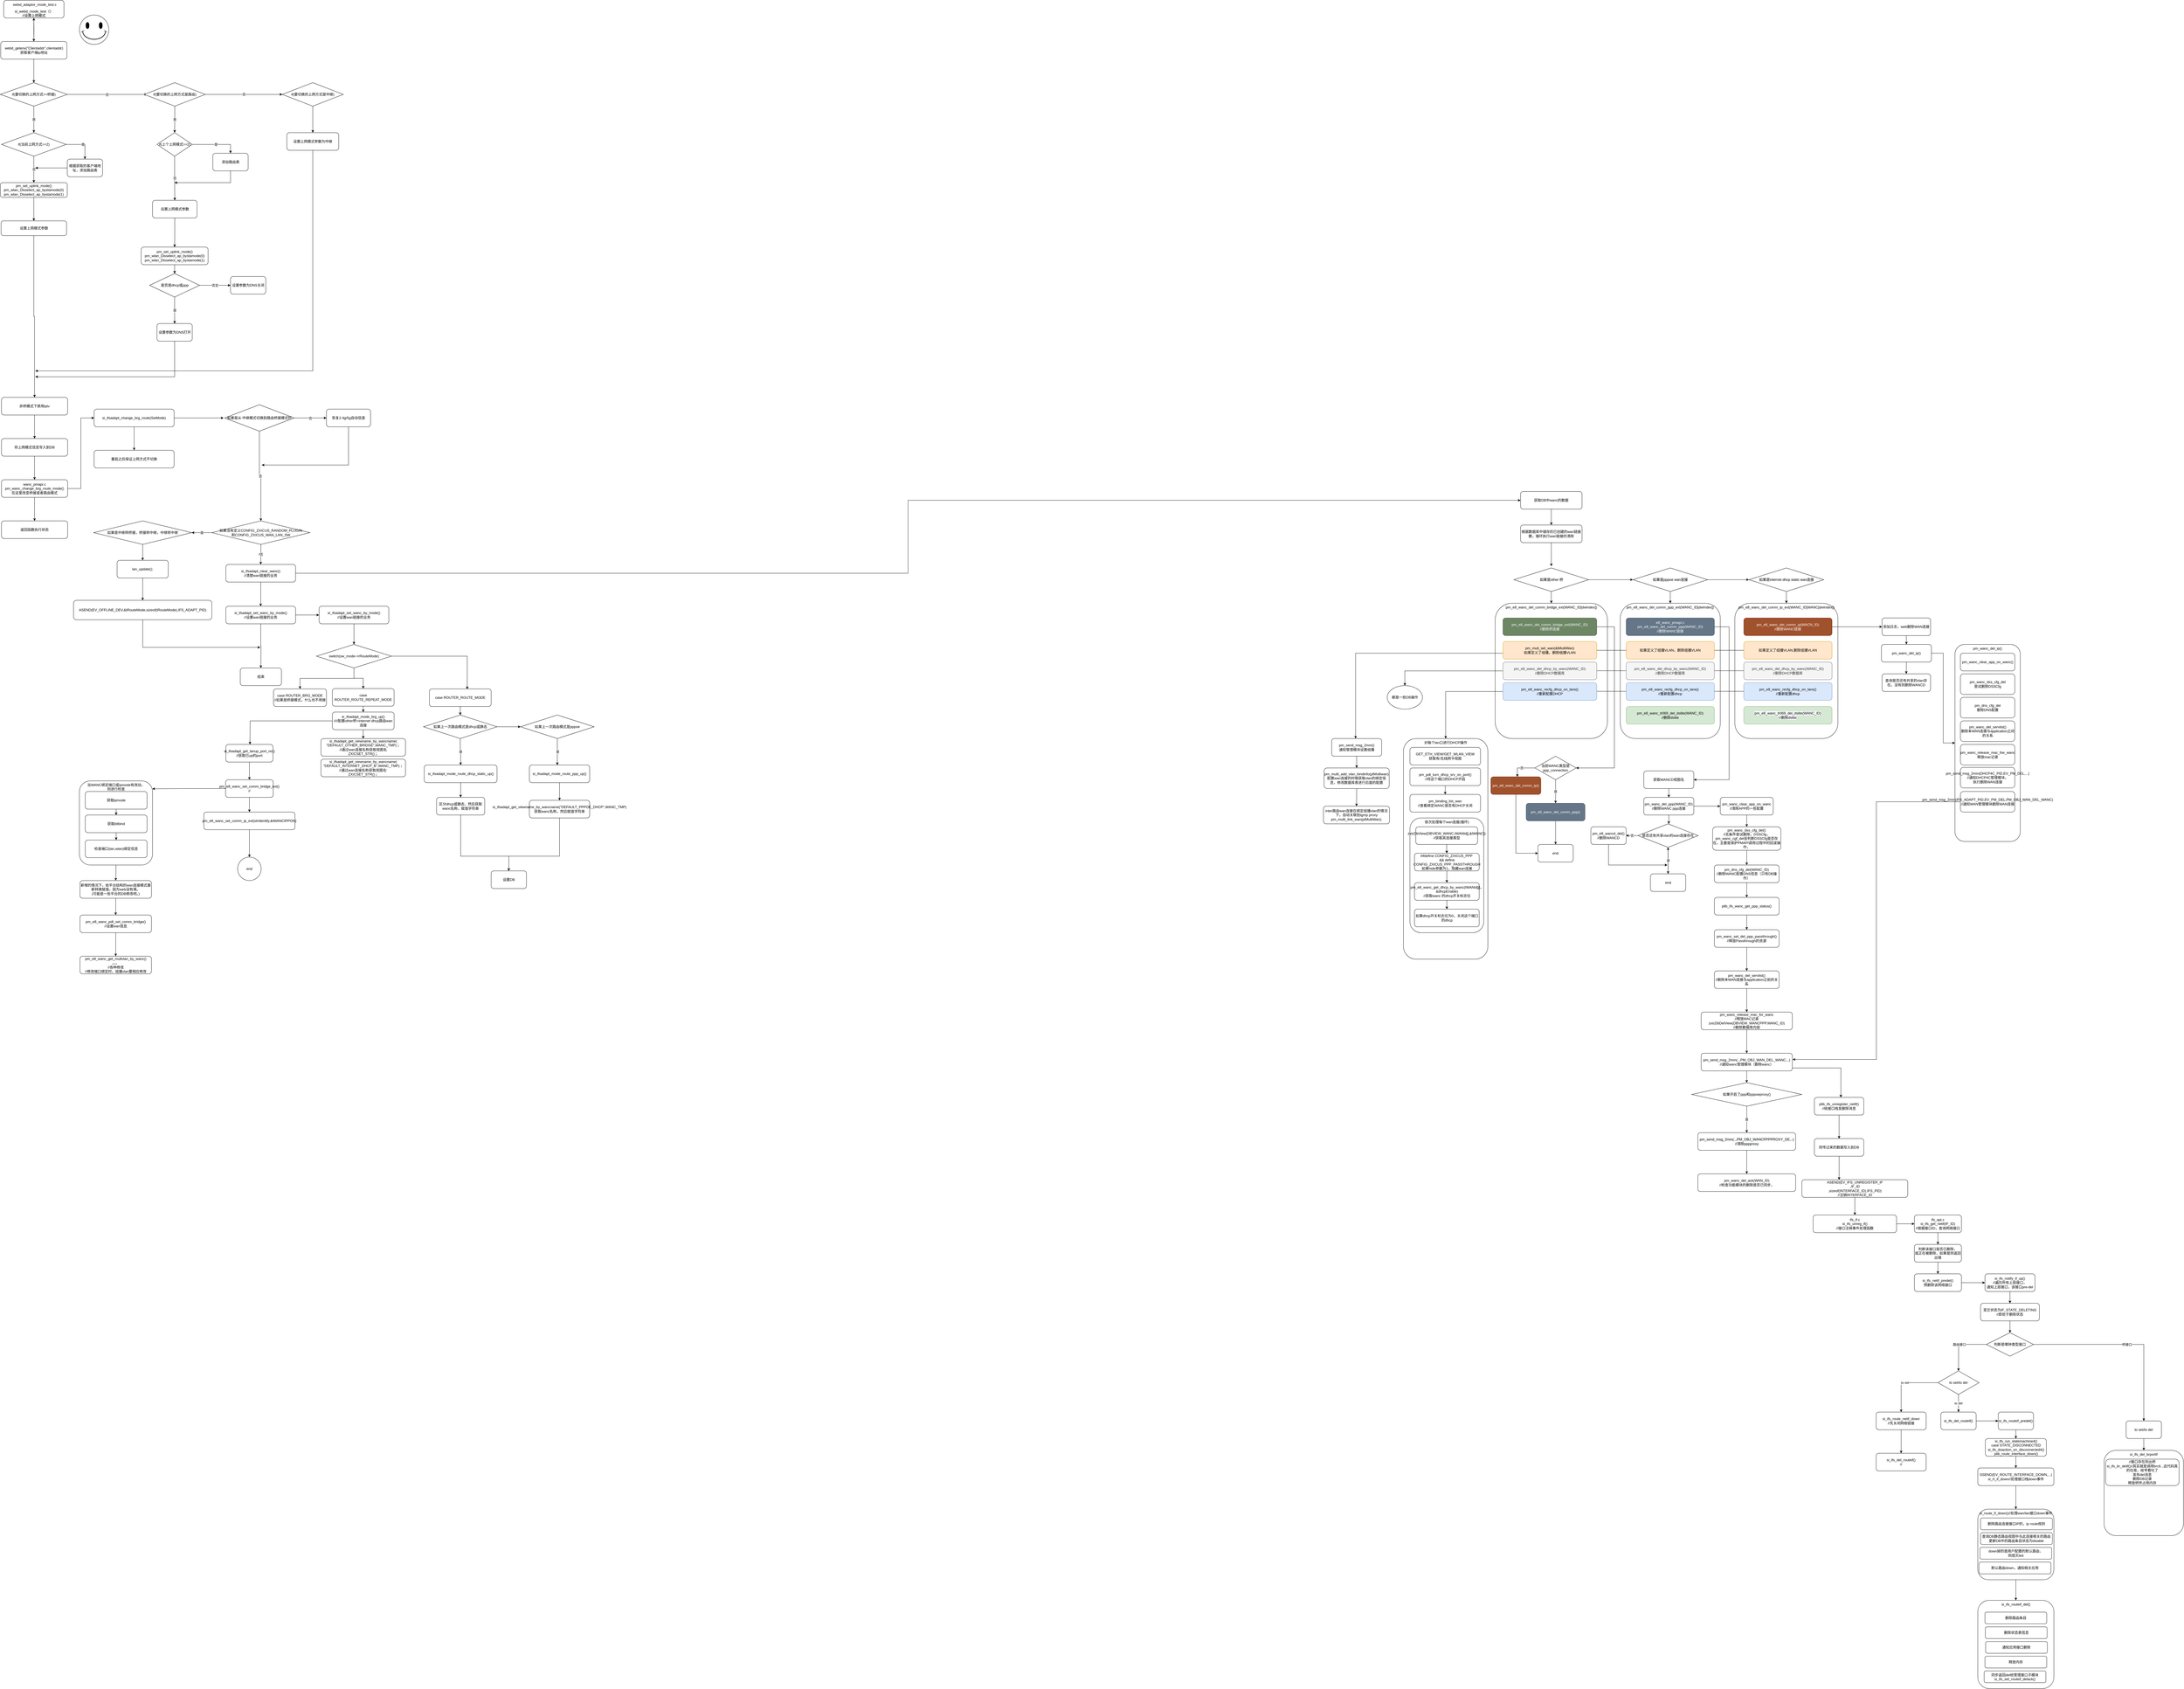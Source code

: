 <mxfile version="16.2.6" type="github">
  <diagram id="Va-PVR1Byn-keVQ8LROa" name="Page-1">
    <mxGraphModel dx="1028" dy="555" grid="1" gridSize="10" guides="1" tooltips="1" connect="1" arrows="1" fold="1" page="1" pageScale="1" pageWidth="827" pageHeight="1169" math="0" shadow="0">
      <root>
        <mxCell id="0" />
        <mxCell id="1" parent="0" />
        <mxCell id="y3eOfbAJYc8zDkFanGfB-3" value="" style="edgeStyle=orthogonalEdgeStyle;rounded=0;orthogonalLoop=1;jettySize=auto;html=1;" parent="1" edge="1">
          <mxGeometry relative="1" as="geometry">
            <mxPoint x="135" y="70" as="sourcePoint" />
            <mxPoint x="135" y="150" as="targetPoint" />
          </mxGeometry>
        </mxCell>
        <mxCell id="y3eOfbAJYc8zDkFanGfB-5" value="&lt;br&gt;&lt;br&gt;&lt;span style=&quot;color: rgb(0 , 0 , 0) ; font-family: &amp;#34;helvetica&amp;#34; ; font-size: 12px ; font-style: normal ; font-weight: 400 ; letter-spacing: normal ; text-align: center ; text-indent: 0px ; text-transform: none ; word-spacing: 0px ; background-color: rgb(248 , 249 , 250) ; display: inline ; float: none&quot;&gt;si_webd_mode_test（）&lt;/span&gt;&lt;br style=&quot;color: rgb(0 , 0 , 0) ; font-family: &amp;#34;helvetica&amp;#34; ; font-size: 12px ; font-style: normal ; font-weight: 400 ; letter-spacing: normal ; text-align: center ; text-indent: 0px ; text-transform: none ; word-spacing: 0px ; background-color: rgb(248 , 249 , 250)&quot;&gt;&lt;span style=&quot;color: rgb(0 , 0 , 0) ; font-family: &amp;#34;helvetica&amp;#34; ; font-size: 12px ; font-style: normal ; font-weight: 400 ; letter-spacing: normal ; text-align: center ; text-indent: 0px ; text-transform: none ; word-spacing: 0px ; background-color: rgb(248 , 249 , 250) ; display: inline ; float: none&quot;&gt;//设置上网模式&lt;/span&gt;&lt;br&gt;" style="rounded=1;whiteSpace=wrap;html=1;" parent="1" vertex="1">
          <mxGeometry x="32.5" y="10" width="205" height="60" as="geometry" />
        </mxCell>
        <mxCell id="y3eOfbAJYc8zDkFanGfB-15" value="" style="verticalLabelPosition=bottom;verticalAlign=top;html=1;shape=mxgraph.basic.smiley" parent="1" vertex="1">
          <mxGeometry x="290" y="60" width="100" height="100" as="geometry" />
        </mxCell>
        <mxCell id="y3eOfbAJYc8zDkFanGfB-18" value="" style="edgeStyle=orthogonalEdgeStyle;rounded=0;orthogonalLoop=1;jettySize=auto;html=1;" parent="1" target="y3eOfbAJYc8zDkFanGfB-5" edge="1">
          <mxGeometry relative="1" as="geometry">
            <mxPoint x="135" y="150.0" as="sourcePoint" />
          </mxGeometry>
        </mxCell>
        <mxCell id="y3eOfbAJYc8zDkFanGfB-21" value="" style="edgeStyle=orthogonalEdgeStyle;rounded=0;orthogonalLoop=1;jettySize=auto;html=1;" parent="1" source="y3eOfbAJYc8zDkFanGfB-19" edge="1">
          <mxGeometry relative="1" as="geometry">
            <mxPoint x="135.083" y="290.0" as="targetPoint" />
          </mxGeometry>
        </mxCell>
        <mxCell id="y3eOfbAJYc8zDkFanGfB-19" value="webd_getenv(&quot;Clientaddr&quot;,clientaddr)&lt;br&gt;获取客户端ip地址" style="rounded=1;whiteSpace=wrap;html=1;" parent="1" vertex="1">
          <mxGeometry x="22.5" y="150" width="225" height="60" as="geometry" />
        </mxCell>
        <mxCell id="y3eOfbAJYc8zDkFanGfB-24" value="是" style="edgeStyle=orthogonalEdgeStyle;rounded=0;orthogonalLoop=1;jettySize=auto;html=1;" parent="1" source="y3eOfbAJYc8zDkFanGfB-22" edge="1">
          <mxGeometry relative="1" as="geometry">
            <mxPoint x="135" y="460" as="targetPoint" />
          </mxGeometry>
        </mxCell>
        <mxCell id="y3eOfbAJYc8zDkFanGfB-53" value="否" style="edgeStyle=orthogonalEdgeStyle;rounded=0;orthogonalLoop=1;jettySize=auto;html=1;" parent="1" source="y3eOfbAJYc8zDkFanGfB-22" edge="1">
          <mxGeometry relative="1" as="geometry">
            <mxPoint x="520.0" y="330" as="targetPoint" />
          </mxGeometry>
        </mxCell>
        <mxCell id="y3eOfbAJYc8zDkFanGfB-22" value="if(要切换的上网方式==桥接)" style="rhombus;whiteSpace=wrap;html=1;" parent="1" vertex="1">
          <mxGeometry x="21.25" y="290" width="227.5" height="80" as="geometry" />
        </mxCell>
        <mxCell id="y3eOfbAJYc8zDkFanGfB-27" value="是" style="edgeStyle=orthogonalEdgeStyle;rounded=0;orthogonalLoop=1;jettySize=auto;html=1;" parent="1" source="y3eOfbAJYc8zDkFanGfB-25" target="y3eOfbAJYc8zDkFanGfB-26" edge="1">
          <mxGeometry relative="1" as="geometry" />
        </mxCell>
        <mxCell id="y3eOfbAJYc8zDkFanGfB-29" value="否" style="edgeStyle=orthogonalEdgeStyle;rounded=0;orthogonalLoop=1;jettySize=auto;html=1;" parent="1" source="y3eOfbAJYc8zDkFanGfB-25" target="y3eOfbAJYc8zDkFanGfB-28" edge="1">
          <mxGeometry relative="1" as="geometry" />
        </mxCell>
        <mxCell id="y3eOfbAJYc8zDkFanGfB-25" value="if(当前上网方式==2)" style="rhombus;whiteSpace=wrap;html=1;" parent="1" vertex="1">
          <mxGeometry x="25" y="460" width="220" height="80" as="geometry" />
        </mxCell>
        <mxCell id="y3eOfbAJYc8zDkFanGfB-30" style="edgeStyle=orthogonalEdgeStyle;rounded=0;orthogonalLoop=1;jettySize=auto;html=1;" parent="1" source="y3eOfbAJYc8zDkFanGfB-26" edge="1">
          <mxGeometry relative="1" as="geometry">
            <mxPoint x="140" y="580" as="targetPoint" />
          </mxGeometry>
        </mxCell>
        <mxCell id="y3eOfbAJYc8zDkFanGfB-26" value="根据获取的客户端地址，添加路由表" style="rounded=1;whiteSpace=wrap;html=1;" parent="1" vertex="1">
          <mxGeometry x="248.75" y="550" width="120" height="60" as="geometry" />
        </mxCell>
        <mxCell id="y3eOfbAJYc8zDkFanGfB-32" value="" style="edgeStyle=orthogonalEdgeStyle;rounded=0;orthogonalLoop=1;jettySize=auto;html=1;" parent="1" source="y3eOfbAJYc8zDkFanGfB-28" target="y3eOfbAJYc8zDkFanGfB-31" edge="1">
          <mxGeometry relative="1" as="geometry" />
        </mxCell>
        <mxCell id="y3eOfbAJYc8zDkFanGfB-28" value="pm_set_uplink_mode()&lt;br&gt;pm_wlan_Disselect_ap_bystamode(0)&lt;br&gt;pm_wlan_Disselect_ap_bystamode(1)" style="rounded=1;whiteSpace=wrap;html=1;" parent="1" vertex="1">
          <mxGeometry x="21.25" y="630" width="227.5" height="50" as="geometry" />
        </mxCell>
        <mxCell id="y3eOfbAJYc8zDkFanGfB-34" value="" style="edgeStyle=orthogonalEdgeStyle;rounded=0;orthogonalLoop=1;jettySize=auto;html=1;" parent="1" source="y3eOfbAJYc8zDkFanGfB-31" target="y3eOfbAJYc8zDkFanGfB-33" edge="1">
          <mxGeometry relative="1" as="geometry" />
        </mxCell>
        <mxCell id="y3eOfbAJYc8zDkFanGfB-31" value="设置上网模式参数" style="whiteSpace=wrap;html=1;rounded=1;" parent="1" vertex="1">
          <mxGeometry x="23.75" y="760" width="222.5" height="50" as="geometry" />
        </mxCell>
        <mxCell id="y3eOfbAJYc8zDkFanGfB-67" value="" style="edgeStyle=orthogonalEdgeStyle;rounded=0;orthogonalLoop=1;jettySize=auto;html=1;" parent="1" source="y3eOfbAJYc8zDkFanGfB-33" target="y3eOfbAJYc8zDkFanGfB-66" edge="1">
          <mxGeometry relative="1" as="geometry" />
        </mxCell>
        <mxCell id="y3eOfbAJYc8zDkFanGfB-33" value="非桥模式下禁用iptv" style="rounded=1;whiteSpace=wrap;html=1;" parent="1" vertex="1">
          <mxGeometry x="25" y="1360" width="225" height="60" as="geometry" />
        </mxCell>
        <mxCell id="y3eOfbAJYc8zDkFanGfB-41" value="是" style="edgeStyle=orthogonalEdgeStyle;rounded=0;orthogonalLoop=1;jettySize=auto;html=1;entryX=0.5;entryY=0;entryDx=0;entryDy=0;" parent="1" source="y3eOfbAJYc8zDkFanGfB-39" target="y3eOfbAJYc8zDkFanGfB-40" edge="1">
          <mxGeometry relative="1" as="geometry" />
        </mxCell>
        <mxCell id="y3eOfbAJYc8zDkFanGfB-59" value="否" style="edgeStyle=orthogonalEdgeStyle;rounded=0;orthogonalLoop=1;jettySize=auto;html=1;entryX=0.5;entryY=0;entryDx=0;entryDy=0;" parent="1" source="y3eOfbAJYc8zDkFanGfB-39" target="y3eOfbAJYc8zDkFanGfB-58" edge="1">
          <mxGeometry relative="1" as="geometry" />
        </mxCell>
        <mxCell id="y3eOfbAJYc8zDkFanGfB-39" value="if(上个上网模式==2)" style="rhombus;whiteSpace=wrap;html=1;" parent="1" vertex="1">
          <mxGeometry x="553.75" y="460" width="120" height="80" as="geometry" />
        </mxCell>
        <mxCell id="y3eOfbAJYc8zDkFanGfB-44" style="edgeStyle=orthogonalEdgeStyle;rounded=0;orthogonalLoop=1;jettySize=auto;html=1;" parent="1" source="y3eOfbAJYc8zDkFanGfB-40" edge="1">
          <mxGeometry relative="1" as="geometry">
            <mxPoint x="613.75" y="630" as="targetPoint" />
            <Array as="points">
              <mxPoint x="803.75" y="630" />
            </Array>
          </mxGeometry>
        </mxCell>
        <mxCell id="y3eOfbAJYc8zDkFanGfB-40" value="添加路由表" style="rounded=1;whiteSpace=wrap;html=1;" parent="1" vertex="1">
          <mxGeometry x="743.75" y="530" width="120" height="60" as="geometry" />
        </mxCell>
        <mxCell id="y3eOfbAJYc8zDkFanGfB-47" style="edgeStyle=orthogonalEdgeStyle;rounded=0;orthogonalLoop=1;jettySize=auto;html=1;entryX=0.5;entryY=0;entryDx=0;entryDy=0;" parent="1" source="y3eOfbAJYc8zDkFanGfB-45" target="y3eOfbAJYc8zDkFanGfB-46" edge="1">
          <mxGeometry relative="1" as="geometry" />
        </mxCell>
        <mxCell id="y3eOfbAJYc8zDkFanGfB-45" value="pm_set_uplink_mode()&lt;br&gt;pm_wlan_Disselect_ap_bystamode(0)&lt;br&gt;pm_wlan_Disselect_ap_bystamode(1)" style="rounded=1;whiteSpace=wrap;html=1;" parent="1" vertex="1">
          <mxGeometry x="500" y="849" width="227.5" height="60" as="geometry" />
        </mxCell>
        <mxCell id="y3eOfbAJYc8zDkFanGfB-49" value="是" style="edgeStyle=orthogonalEdgeStyle;rounded=0;orthogonalLoop=1;jettySize=auto;html=1;" parent="1" source="y3eOfbAJYc8zDkFanGfB-46" target="y3eOfbAJYc8zDkFanGfB-48" edge="1">
          <mxGeometry relative="1" as="geometry" />
        </mxCell>
        <mxCell id="y3eOfbAJYc8zDkFanGfB-52" value="否定" style="edgeStyle=orthogonalEdgeStyle;rounded=0;orthogonalLoop=1;jettySize=auto;html=1;entryX=0;entryY=0.5;entryDx=0;entryDy=0;" parent="1" source="y3eOfbAJYc8zDkFanGfB-46" target="y3eOfbAJYc8zDkFanGfB-50" edge="1">
          <mxGeometry relative="1" as="geometry" />
        </mxCell>
        <mxCell id="y3eOfbAJYc8zDkFanGfB-46" value="是否是dhcp或ppp" style="rhombus;whiteSpace=wrap;html=1;" parent="1" vertex="1">
          <mxGeometry x="528.75" y="939" width="170" height="80" as="geometry" />
        </mxCell>
        <mxCell id="y3eOfbAJYc8zDkFanGfB-64" style="edgeStyle=orthogonalEdgeStyle;rounded=0;orthogonalLoop=1;jettySize=auto;html=1;" parent="1" source="y3eOfbAJYc8zDkFanGfB-48" edge="1">
          <mxGeometry relative="1" as="geometry">
            <mxPoint x="140" y="1290" as="targetPoint" />
            <Array as="points">
              <mxPoint x="614" y="1290" />
              <mxPoint x="140" y="1290" />
            </Array>
          </mxGeometry>
        </mxCell>
        <mxCell id="y3eOfbAJYc8zDkFanGfB-48" value="设置参数为DNS打开" style="rounded=1;whiteSpace=wrap;html=1;" parent="1" vertex="1">
          <mxGeometry x="553.75" y="1109" width="120" height="60" as="geometry" />
        </mxCell>
        <mxCell id="y3eOfbAJYc8zDkFanGfB-50" value="设置参数为DNS关闭" style="rounded=1;whiteSpace=wrap;html=1;" parent="1" vertex="1">
          <mxGeometry x="803.75" y="949" width="120" height="60" as="geometry" />
        </mxCell>
        <mxCell id="y3eOfbAJYc8zDkFanGfB-55" value="是" style="edgeStyle=orthogonalEdgeStyle;rounded=0;orthogonalLoop=1;jettySize=auto;html=1;entryX=0.5;entryY=0;entryDx=0;entryDy=0;" parent="1" source="y3eOfbAJYc8zDkFanGfB-54" target="y3eOfbAJYc8zDkFanGfB-39" edge="1">
          <mxGeometry relative="1" as="geometry" />
        </mxCell>
        <mxCell id="y3eOfbAJYc8zDkFanGfB-57" value="否" style="edgeStyle=orthogonalEdgeStyle;rounded=0;orthogonalLoop=1;jettySize=auto;html=1;" parent="1" source="y3eOfbAJYc8zDkFanGfB-54" target="y3eOfbAJYc8zDkFanGfB-56" edge="1">
          <mxGeometry relative="1" as="geometry" />
        </mxCell>
        <mxCell id="y3eOfbAJYc8zDkFanGfB-54" value="if(要切换的上网方式是路由)" style="rhombus;whiteSpace=wrap;html=1;" parent="1" vertex="1">
          <mxGeometry x="510.75" y="290" width="207" height="80" as="geometry" />
        </mxCell>
        <mxCell id="y3eOfbAJYc8zDkFanGfB-62" value="" style="edgeStyle=orthogonalEdgeStyle;rounded=0;orthogonalLoop=1;jettySize=auto;html=1;" parent="1" source="y3eOfbAJYc8zDkFanGfB-56" target="y3eOfbAJYc8zDkFanGfB-61" edge="1">
          <mxGeometry relative="1" as="geometry" />
        </mxCell>
        <mxCell id="y3eOfbAJYc8zDkFanGfB-56" value="if(要切换的上网方式是中继)" style="rhombus;whiteSpace=wrap;html=1;" parent="1" vertex="1">
          <mxGeometry x="980" y="290" width="207" height="80" as="geometry" />
        </mxCell>
        <mxCell id="y3eOfbAJYc8zDkFanGfB-60" style="edgeStyle=orthogonalEdgeStyle;rounded=0;orthogonalLoop=1;jettySize=auto;html=1;" parent="1" source="y3eOfbAJYc8zDkFanGfB-58" target="y3eOfbAJYc8zDkFanGfB-45" edge="1">
          <mxGeometry relative="1" as="geometry" />
        </mxCell>
        <mxCell id="y3eOfbAJYc8zDkFanGfB-58" value="设置上网模式参数" style="rounded=1;whiteSpace=wrap;html=1;" parent="1" vertex="1">
          <mxGeometry x="538.62" y="690" width="151.25" height="60" as="geometry" />
        </mxCell>
        <mxCell id="y3eOfbAJYc8zDkFanGfB-65" style="edgeStyle=orthogonalEdgeStyle;rounded=0;orthogonalLoop=1;jettySize=auto;html=1;" parent="1" source="y3eOfbAJYc8zDkFanGfB-61" edge="1">
          <mxGeometry relative="1" as="geometry">
            <mxPoint x="140" y="1270" as="targetPoint" />
            <Array as="points">
              <mxPoint x="1084" y="1270" />
            </Array>
          </mxGeometry>
        </mxCell>
        <mxCell id="y3eOfbAJYc8zDkFanGfB-61" value="设置上网模式参数为中继" style="rounded=1;whiteSpace=wrap;html=1;" parent="1" vertex="1">
          <mxGeometry x="995.25" y="460" width="176.5" height="60" as="geometry" />
        </mxCell>
        <mxCell id="y3eOfbAJYc8zDkFanGfB-69" value="" style="edgeStyle=orthogonalEdgeStyle;rounded=0;orthogonalLoop=1;jettySize=auto;html=1;" parent="1" source="y3eOfbAJYc8zDkFanGfB-66" target="y3eOfbAJYc8zDkFanGfB-68" edge="1">
          <mxGeometry relative="1" as="geometry" />
        </mxCell>
        <mxCell id="y3eOfbAJYc8zDkFanGfB-66" value="将上网模式信息写入到DB" style="rounded=1;whiteSpace=wrap;html=1;" parent="1" vertex="1">
          <mxGeometry x="25" y="1500" width="225" height="60" as="geometry" />
        </mxCell>
        <mxCell id="y3eOfbAJYc8zDkFanGfB-71" value="" style="edgeStyle=orthogonalEdgeStyle;rounded=0;orthogonalLoop=1;jettySize=auto;html=1;" parent="1" source="y3eOfbAJYc8zDkFanGfB-68" target="y3eOfbAJYc8zDkFanGfB-70" edge="1">
          <mxGeometry relative="1" as="geometry" />
        </mxCell>
        <mxCell id="y3eOfbAJYc8zDkFanGfB-124" style="edgeStyle=orthogonalEdgeStyle;rounded=0;orthogonalLoop=1;jettySize=auto;html=1;entryX=0;entryY=0.5;entryDx=0;entryDy=0;" parent="1" source="y3eOfbAJYc8zDkFanGfB-68" target="y3eOfbAJYc8zDkFanGfB-73" edge="1">
          <mxGeometry relative="1" as="geometry" />
        </mxCell>
        <mxCell id="y3eOfbAJYc8zDkFanGfB-68" value="wanc_pmapi.c&lt;br&gt;pm_wanc_change_brg_route_mode()&lt;br&gt;在这里改变桥接或者路由模式" style="rounded=1;whiteSpace=wrap;html=1;" parent="1" vertex="1">
          <mxGeometry x="25" y="1640" width="225" height="60" as="geometry" />
        </mxCell>
        <mxCell id="y3eOfbAJYc8zDkFanGfB-70" value="返回函数执行状态" style="rounded=1;whiteSpace=wrap;html=1;" parent="1" vertex="1">
          <mxGeometry x="25" y="1780" width="225" height="60" as="geometry" />
        </mxCell>
        <mxCell id="y3eOfbAJYc8zDkFanGfB-75" value="" style="edgeStyle=orthogonalEdgeStyle;rounded=0;orthogonalLoop=1;jettySize=auto;html=1;" parent="1" source="y3eOfbAJYc8zDkFanGfB-73" target="y3eOfbAJYc8zDkFanGfB-74" edge="1">
          <mxGeometry relative="1" as="geometry" />
        </mxCell>
        <mxCell id="y3eOfbAJYc8zDkFanGfB-76" style="edgeStyle=orthogonalEdgeStyle;rounded=0;orthogonalLoop=1;jettySize=auto;html=1;" parent="1" source="y3eOfbAJYc8zDkFanGfB-73" edge="1">
          <mxGeometry relative="1" as="geometry">
            <mxPoint x="780" y="1430.0" as="targetPoint" />
          </mxGeometry>
        </mxCell>
        <mxCell id="y3eOfbAJYc8zDkFanGfB-73" value="si_ifsadapt_change_brg_route(SwMode)" style="rounded=1;whiteSpace=wrap;html=1;" parent="1" vertex="1">
          <mxGeometry x="340" y="1400" width="272" height="60" as="geometry" />
        </mxCell>
        <mxCell id="y3eOfbAJYc8zDkFanGfB-74" value="重启之后保证上网方式不切换" style="rounded=1;whiteSpace=wrap;html=1;" parent="1" vertex="1">
          <mxGeometry x="340" y="1540" width="272" height="60" as="geometry" />
        </mxCell>
        <mxCell id="y3eOfbAJYc8zDkFanGfB-80" value="否" style="edgeStyle=orthogonalEdgeStyle;rounded=0;orthogonalLoop=1;jettySize=auto;html=1;" parent="1" source="y3eOfbAJYc8zDkFanGfB-78" edge="1">
          <mxGeometry relative="1" as="geometry">
            <mxPoint x="1130" y="1430" as="targetPoint" />
          </mxGeometry>
        </mxCell>
        <mxCell id="y3eOfbAJYc8zDkFanGfB-81" value="否" style="edgeStyle=orthogonalEdgeStyle;rounded=0;orthogonalLoop=1;jettySize=auto;html=1;" parent="1" source="y3eOfbAJYc8zDkFanGfB-78" target="y3eOfbAJYc8zDkFanGfB-85" edge="1">
          <mxGeometry relative="1" as="geometry">
            <mxPoint x="902" y="1620" as="targetPoint" />
          </mxGeometry>
        </mxCell>
        <mxCell id="y3eOfbAJYc8zDkFanGfB-78" value="如果是从 中继模式切换到路由桥接模式时" style="rhombus;whiteSpace=wrap;html=1;" parent="1" vertex="1">
          <mxGeometry x="784" y="1385" width="236" height="90" as="geometry" />
        </mxCell>
        <mxCell id="y3eOfbAJYc8zDkFanGfB-84" style="edgeStyle=orthogonalEdgeStyle;rounded=0;orthogonalLoop=1;jettySize=auto;html=1;" parent="1" source="y3eOfbAJYc8zDkFanGfB-79" edge="1">
          <mxGeometry relative="1" as="geometry">
            <mxPoint x="910" y="1590" as="targetPoint" />
            <Array as="points">
              <mxPoint x="1205" y="1590" />
            </Array>
          </mxGeometry>
        </mxCell>
        <mxCell id="y3eOfbAJYc8zDkFanGfB-79" value="&lt;span&gt;恢复2.4g/5g自动信道&lt;/span&gt;" style="rounded=1;whiteSpace=wrap;html=1;" parent="1" vertex="1">
          <mxGeometry x="1130" y="1400" width="150" height="60" as="geometry" />
        </mxCell>
        <mxCell id="y3eOfbAJYc8zDkFanGfB-87" value="是" style="edgeStyle=orthogonalEdgeStyle;rounded=0;orthogonalLoop=1;jettySize=auto;html=1;" parent="1" source="y3eOfbAJYc8zDkFanGfB-85" target="y3eOfbAJYc8zDkFanGfB-86" edge="1">
          <mxGeometry relative="1" as="geometry" />
        </mxCell>
        <mxCell id="y3eOfbAJYc8zDkFanGfB-93" value="f否" style="edgeStyle=orthogonalEdgeStyle;rounded=0;orthogonalLoop=1;jettySize=auto;html=1;" parent="1" source="y3eOfbAJYc8zDkFanGfB-85" target="y3eOfbAJYc8zDkFanGfB-92" edge="1">
          <mxGeometry relative="1" as="geometry" />
        </mxCell>
        <mxCell id="y3eOfbAJYc8zDkFanGfB-85" value="如果没有定义CONFIG_ZXICUS_RANDOM_PLUGIN&lt;br&gt;和CONFIG_ZXICUS_WAN_LAN_SW" style="rhombus;whiteSpace=wrap;html=1;" parent="1" vertex="1">
          <mxGeometry x="740.25" y="1780" width="333.5" height="80" as="geometry" />
        </mxCell>
        <mxCell id="y3eOfbAJYc8zDkFanGfB-89" value="" style="edgeStyle=orthogonalEdgeStyle;rounded=0;orthogonalLoop=1;jettySize=auto;html=1;" parent="1" source="y3eOfbAJYc8zDkFanGfB-86" target="y3eOfbAJYc8zDkFanGfB-88" edge="1">
          <mxGeometry relative="1" as="geometry" />
        </mxCell>
        <mxCell id="y3eOfbAJYc8zDkFanGfB-86" value="如果是中继转桥接，桥接转中继，中继转中继" style="rhombus;whiteSpace=wrap;html=1;" parent="1" vertex="1">
          <mxGeometry x="338.38" y="1780" width="333.5" height="80" as="geometry" />
        </mxCell>
        <mxCell id="y3eOfbAJYc8zDkFanGfB-91" value="" style="edgeStyle=orthogonalEdgeStyle;rounded=0;orthogonalLoop=1;jettySize=auto;html=1;" parent="1" source="y3eOfbAJYc8zDkFanGfB-88" target="y3eOfbAJYc8zDkFanGfB-90" edge="1">
          <mxGeometry relative="1" as="geometry" />
        </mxCell>
        <mxCell id="y3eOfbAJYc8zDkFanGfB-88" value="lan_update();" style="rounded=1;whiteSpace=wrap;html=1;" parent="1" vertex="1">
          <mxGeometry x="418.13" y="1914" width="174" height="60" as="geometry" />
        </mxCell>
        <mxCell id="y3eOfbAJYc8zDkFanGfB-98" style="edgeStyle=orthogonalEdgeStyle;rounded=0;orthogonalLoop=1;jettySize=auto;html=1;" parent="1" source="y3eOfbAJYc8zDkFanGfB-90" edge="1">
          <mxGeometry relative="1" as="geometry">
            <mxPoint x="905" y="2210" as="targetPoint" />
            <Array as="points">
              <mxPoint x="505" y="2210" />
            </Array>
          </mxGeometry>
        </mxCell>
        <mxCell id="y3eOfbAJYc8zDkFanGfB-90" value="ASEND(EV_OFFLINE_DEV,&amp;amp;tRouteMode,sizeof(tRouteMode),IFS_ADAPT_PID)" style="rounded=1;whiteSpace=wrap;html=1;" parent="1" vertex="1">
          <mxGeometry x="270.0" y="2050" width="470.25" height="66" as="geometry" />
        </mxCell>
        <mxCell id="y3eOfbAJYc8zDkFanGfB-95" value="" style="edgeStyle=orthogonalEdgeStyle;rounded=0;orthogonalLoop=1;jettySize=auto;html=1;" parent="1" source="y3eOfbAJYc8zDkFanGfB-92" target="y3eOfbAJYc8zDkFanGfB-94" edge="1">
          <mxGeometry relative="1" as="geometry" />
        </mxCell>
        <mxCell id="y3eOfbAJYc8zDkFanGfB-114" style="edgeStyle=orthogonalEdgeStyle;rounded=0;orthogonalLoop=1;jettySize=auto;html=1;entryX=0;entryY=0.5;entryDx=0;entryDy=0;" parent="1" source="y3eOfbAJYc8zDkFanGfB-92" target="y3eOfbAJYc8zDkFanGfB-113" edge="1">
          <mxGeometry relative="1" as="geometry" />
        </mxCell>
        <mxCell id="y3eOfbAJYc8zDkFanGfB-92" value="si_ifsadapt_clear_wanc()&lt;br&gt;//清楚wan链接的业务" style="rounded=1;whiteSpace=wrap;html=1;" parent="1" vertex="1">
          <mxGeometry x="788" y="1928" width="237" height="60" as="geometry" />
        </mxCell>
        <mxCell id="y3eOfbAJYc8zDkFanGfB-97" style="edgeStyle=orthogonalEdgeStyle;rounded=0;orthogonalLoop=1;jettySize=auto;html=1;" parent="1" source="y3eOfbAJYc8zDkFanGfB-94" edge="1">
          <mxGeometry relative="1" as="geometry">
            <mxPoint x="907" y="2280" as="targetPoint" />
          </mxGeometry>
        </mxCell>
        <mxCell id="K4S3g9r_EhhpYkq4am3e-87" value="" style="edgeStyle=orthogonalEdgeStyle;rounded=0;orthogonalLoop=1;jettySize=auto;html=1;" edge="1" parent="1" source="y3eOfbAJYc8zDkFanGfB-94" target="K4S3g9r_EhhpYkq4am3e-86">
          <mxGeometry relative="1" as="geometry" />
        </mxCell>
        <mxCell id="y3eOfbAJYc8zDkFanGfB-94" value="si_ifsadapt_set_wanc_by_mode()&lt;br&gt;//设置wan链接的业务" style="rounded=1;whiteSpace=wrap;html=1;" parent="1" vertex="1">
          <mxGeometry x="788" y="2070" width="237" height="60" as="geometry" />
        </mxCell>
        <mxCell id="y3eOfbAJYc8zDkFanGfB-99" value="结束" style="rounded=1;whiteSpace=wrap;html=1;" parent="1" vertex="1">
          <mxGeometry x="837" y="2280" width="140" height="60" as="geometry" />
        </mxCell>
        <mxCell id="y3eOfbAJYc8zDkFanGfB-116" value="" style="edgeStyle=orthogonalEdgeStyle;rounded=0;orthogonalLoop=1;jettySize=auto;html=1;" parent="1" source="y3eOfbAJYc8zDkFanGfB-113" target="y3eOfbAJYc8zDkFanGfB-115" edge="1">
          <mxGeometry relative="1" as="geometry" />
        </mxCell>
        <mxCell id="y3eOfbAJYc8zDkFanGfB-113" value="获取DB中wanc的数据" style="rounded=1;whiteSpace=wrap;html=1;" parent="1" vertex="1">
          <mxGeometry x="5190.25" y="1680" width="209" height="60" as="geometry" />
        </mxCell>
        <mxCell id="y3eOfbAJYc8zDkFanGfB-118" value="" style="edgeStyle=orthogonalEdgeStyle;rounded=0;orthogonalLoop=1;jettySize=auto;html=1;" parent="1" source="y3eOfbAJYc8zDkFanGfB-115" edge="1">
          <mxGeometry relative="1" as="geometry">
            <mxPoint x="5294.75" y="1934" as="targetPoint" />
          </mxGeometry>
        </mxCell>
        <mxCell id="y3eOfbAJYc8zDkFanGfB-115" value="根据数据库中储存的已创建的wan链接数，循环执行wan链接的清除" style="rounded=1;whiteSpace=wrap;html=1;" parent="1" vertex="1">
          <mxGeometry x="5190.25" y="1794" width="209" height="60" as="geometry" />
        </mxCell>
        <mxCell id="y3eOfbAJYc8zDkFanGfB-121" value="" style="edgeStyle=orthogonalEdgeStyle;rounded=0;orthogonalLoop=1;jettySize=auto;html=1;" parent="1" source="y3eOfbAJYc8zDkFanGfB-119" target="y3eOfbAJYc8zDkFanGfB-120" edge="1">
          <mxGeometry relative="1" as="geometry" />
        </mxCell>
        <mxCell id="y3eOfbAJYc8zDkFanGfB-123" value="" style="edgeStyle=orthogonalEdgeStyle;rounded=0;orthogonalLoop=1;jettySize=auto;html=1;" parent="1" source="y3eOfbAJYc8zDkFanGfB-119" target="y3eOfbAJYc8zDkFanGfB-122" edge="1">
          <mxGeometry relative="1" as="geometry" />
        </mxCell>
        <mxCell id="y3eOfbAJYc8zDkFanGfB-119" value="&#xa;&#xa;&lt;span style=&quot;color: rgb(0, 0, 0); font-family: helvetica; font-size: 12px; font-style: normal; font-weight: 400; letter-spacing: normal; text-align: center; text-indent: 0px; text-transform: none; word-spacing: 0px; background-color: rgb(248, 249, 250); display: inline; float: none;&quot;&gt;如果是other 桥&lt;/span&gt;&#xa;&#xa;" style="rhombus;whiteSpace=wrap;html=1;" parent="1" vertex="1">
          <mxGeometry x="5167.5" y="1940" width="254.5" height="80" as="geometry" />
        </mxCell>
        <mxCell id="y3eOfbAJYc8zDkFanGfB-120" value="pm_e8_wanc_del_comm_bridge_ext(WANC_ID[dwIndex])" style="rounded=1;whiteSpace=wrap;html=1;verticalAlign=top;" parent="1" vertex="1">
          <mxGeometry x="5103.88" y="2060" width="381.75" height="460" as="geometry" />
        </mxCell>
        <mxCell id="y3eOfbAJYc8zDkFanGfB-126" style="edgeStyle=orthogonalEdgeStyle;rounded=0;orthogonalLoop=1;jettySize=auto;html=1;entryX=0.5;entryY=0;entryDx=0;entryDy=0;" parent="1" source="y3eOfbAJYc8zDkFanGfB-122" target="y3eOfbAJYc8zDkFanGfB-125" edge="1">
          <mxGeometry relative="1" as="geometry" />
        </mxCell>
        <mxCell id="y3eOfbAJYc8zDkFanGfB-128" value="" style="edgeStyle=orthogonalEdgeStyle;rounded=0;orthogonalLoop=1;jettySize=auto;html=1;" parent="1" source="y3eOfbAJYc8zDkFanGfB-122" target="y3eOfbAJYc8zDkFanGfB-127" edge="1">
          <mxGeometry relative="1" as="geometry" />
        </mxCell>
        <mxCell id="y3eOfbAJYc8zDkFanGfB-122" value="&lt;span style=&quot;color: rgb(0 , 0 , 0) ; font-family: &amp;#34;helvetica&amp;#34; ; font-size: 12px ; font-style: normal ; font-weight: 400 ; letter-spacing: normal ; text-align: center ; text-indent: 0px ; text-transform: none ; word-spacing: 0px ; background-color: rgb(248 , 249 , 250) ; display: inline ; float: none&quot;&gt;如果是pppoe wan连接&lt;/span&gt;" style="rhombus;whiteSpace=wrap;html=1;" parent="1" vertex="1">
          <mxGeometry x="5572" y="1940" width="254.5" height="80" as="geometry" />
        </mxCell>
        <mxCell id="y3eOfbAJYc8zDkFanGfB-125" value="pm_e8_wanc_del_comm_ppp_ext(WANC_ID[dwIndex])" style="rounded=1;whiteSpace=wrap;html=1;verticalAlign=top;" parent="1" vertex="1">
          <mxGeometry x="5529.25" y="2060" width="340" height="460" as="geometry" />
        </mxCell>
        <mxCell id="y3eOfbAJYc8zDkFanGfB-130" value="" style="edgeStyle=orthogonalEdgeStyle;rounded=0;orthogonalLoop=1;jettySize=auto;html=1;" parent="1" source="y3eOfbAJYc8zDkFanGfB-127" target="y3eOfbAJYc8zDkFanGfB-129" edge="1">
          <mxGeometry relative="1" as="geometry" />
        </mxCell>
        <mxCell id="y3eOfbAJYc8zDkFanGfB-127" value="&lt;span style=&quot;color: rgb(0 , 0 , 0) ; font-family: &amp;#34;helvetica&amp;#34; ; font-size: 12px ; font-style: normal ; font-weight: 400 ; letter-spacing: normal ; text-align: center ; text-indent: 0px ; text-transform: none ; word-spacing: 0px ; background-color: rgb(248 , 249 , 250) ; display: inline ; float: none&quot;&gt;如果是internet dhcp static wan连接&lt;/span&gt;" style="rhombus;whiteSpace=wrap;html=1;" parent="1" vertex="1">
          <mxGeometry x="5966.75" y="1940" width="254.5" height="80" as="geometry" />
        </mxCell>
        <mxCell id="y3eOfbAJYc8zDkFanGfB-129" value="pm_e8_wanc_del_comm_ip_ext(WANC_ID[WANC[dwIndex])" style="rounded=1;whiteSpace=wrap;html=1;verticalAlign=top;" parent="1" vertex="1">
          <mxGeometry x="5918.75" y="2060" width="350.5" height="460" as="geometry" />
        </mxCell>
        <mxCell id="y3eOfbAJYc8zDkFanGfB-186" style="edgeStyle=orthogonalEdgeStyle;rounded=0;orthogonalLoop=1;jettySize=auto;html=1;entryX=1;entryY=0.5;entryDx=0;entryDy=0;" parent="1" source="y3eOfbAJYc8zDkFanGfB-136" target="y3eOfbAJYc8zDkFanGfB-185" edge="1">
          <mxGeometry relative="1" as="geometry">
            <Array as="points">
              <mxPoint x="5509.25" y="2140" />
              <mxPoint x="5509.25" y="2620" />
            </Array>
          </mxGeometry>
        </mxCell>
        <mxCell id="y3eOfbAJYc8zDkFanGfB-136" value="pm_e8_wanc_del_comm_bridge_ext(WANC_ID)&lt;br&gt;//删除桥连接" style="rounded=1;whiteSpace=wrap;html=1;fillColor=#6d8764;strokeColor=#3A5431;fontColor=#ffffff;" parent="1" vertex="1">
          <mxGeometry x="5130.25" y="2110" width="319" height="60" as="geometry" />
        </mxCell>
        <mxCell id="y3eOfbAJYc8zDkFanGfB-171" style="edgeStyle=orthogonalEdgeStyle;rounded=0;orthogonalLoop=1;jettySize=auto;html=1;" parent="1" source="y3eOfbAJYc8zDkFanGfB-137" edge="1">
          <mxGeometry relative="1" as="geometry">
            <mxPoint x="4629.25" y="2520" as="targetPoint" />
            <Array as="points">
              <mxPoint x="4629.25" y="2230" />
            </Array>
          </mxGeometry>
        </mxCell>
        <mxCell id="y3eOfbAJYc8zDkFanGfB-137" value="pm_muti_set_wan(&amp;amp;tMultiWan)&lt;br&gt;如果定义了组播，删除组播VLAN" style="rounded=1;whiteSpace=wrap;html=1;fillColor=#ffe6cc;strokeColor=#d79b00;" parent="1" vertex="1">
          <mxGeometry x="5130.25" y="2190" width="319" height="60" as="geometry" />
        </mxCell>
        <mxCell id="y3eOfbAJYc8zDkFanGfB-180" style="edgeStyle=orthogonalEdgeStyle;rounded=0;orthogonalLoop=1;jettySize=auto;html=1;entryX=0.5;entryY=0;entryDx=0;entryDy=0;" parent="1" source="y3eOfbAJYc8zDkFanGfB-138" target="y3eOfbAJYc8zDkFanGfB-153" edge="1">
          <mxGeometry relative="1" as="geometry" />
        </mxCell>
        <mxCell id="y3eOfbAJYc8zDkFanGfB-138" value="pm_e8_wanc_del_dhcp_by_wanc(WANC_ID)&lt;br&gt;//删除DHCP数据库" style="rounded=1;whiteSpace=wrap;html=1;fillColor=#f5f5f5;fontColor=#333333;strokeColor=#666666;" parent="1" vertex="1">
          <mxGeometry x="5130.25" y="2260" width="319" height="60" as="geometry" />
        </mxCell>
        <mxCell id="y3eOfbAJYc8zDkFanGfB-181" style="edgeStyle=orthogonalEdgeStyle;rounded=0;orthogonalLoop=1;jettySize=auto;html=1;entryX=0.5;entryY=0;entryDx=0;entryDy=0;" parent="1" source="y3eOfbAJYc8zDkFanGfB-139" target="y3eOfbAJYc8zDkFanGfB-158" edge="1">
          <mxGeometry relative="1" as="geometry" />
        </mxCell>
        <mxCell id="y3eOfbAJYc8zDkFanGfB-139" value="pm_e8_wanc_recfg_dhcp_on_lans()&lt;br&gt;//重新配置DHCP" style="rounded=1;whiteSpace=wrap;html=1;fillColor=#dae8fc;strokeColor=#6c8ebf;" parent="1" vertex="1">
          <mxGeometry x="5130.25" y="2330" width="319" height="60" as="geometry" />
        </mxCell>
        <mxCell id="y3eOfbAJYc8zDkFanGfB-195" style="edgeStyle=orthogonalEdgeStyle;rounded=0;orthogonalLoop=1;jettySize=auto;html=1;entryX=1;entryY=0.5;entryDx=0;entryDy=0;" parent="1" source="y3eOfbAJYc8zDkFanGfB-140" target="y3eOfbAJYc8zDkFanGfB-196" edge="1">
          <mxGeometry relative="1" as="geometry">
            <mxPoint x="5889.25" y="2680.0" as="targetPoint" />
            <Array as="points">
              <mxPoint x="5899.25" y="2140" />
              <mxPoint x="5899.25" y="2660" />
            </Array>
          </mxGeometry>
        </mxCell>
        <mxCell id="y3eOfbAJYc8zDkFanGfB-140" value="e8_wanc_pmapi.c&lt;br&gt;pm_e8_wanc_del_comm_ppp(WANC_ID)&lt;br&gt;//删除WANC链接" style="rounded=1;whiteSpace=wrap;html=1;fillColor=#647687;strokeColor=#314354;fontColor=#ffffff;" parent="1" vertex="1">
          <mxGeometry x="5549.25" y="2110" width="300" height="60" as="geometry" />
        </mxCell>
        <mxCell id="y3eOfbAJYc8zDkFanGfB-141" value="如果定义了组播VLAN，删除组播VLAN" style="rounded=1;whiteSpace=wrap;html=1;fillColor=#ffe6cc;strokeColor=#d79b00;" parent="1" vertex="1">
          <mxGeometry x="5549.25" y="2190" width="300" height="60" as="geometry" />
        </mxCell>
        <mxCell id="y3eOfbAJYc8zDkFanGfB-142" value="pm_e8_wanc_del_dhcp_by_wanc(WANC_ID)&lt;br&gt;//删除DHCP数据库" style="rounded=1;whiteSpace=wrap;html=1;fillColor=#f5f5f5;fontColor=#333333;strokeColor=#666666;" parent="1" vertex="1">
          <mxGeometry x="5549.25" y="2260" width="300" height="60" as="geometry" />
        </mxCell>
        <mxCell id="y3eOfbAJYc8zDkFanGfB-143" value="pm_e8_wanc_recfg_dhcp_on_lans()&lt;br&gt;//重新配置dhcp" style="rounded=1;whiteSpace=wrap;html=1;fillColor=#dae8fc;strokeColor=#6c8ebf;" parent="1" vertex="1">
          <mxGeometry x="5549.25" y="2330" width="300" height="60" as="geometry" />
        </mxCell>
        <mxCell id="y3eOfbAJYc8zDkFanGfB-144" value="pm_e8_wanc_tr069_del_dslite(WANC_ID)&lt;br&gt;//删除dslite" style="rounded=1;whiteSpace=wrap;html=1;fillColor=#d5e8d4;strokeColor=#82b366;" parent="1" vertex="1">
          <mxGeometry x="5549.25" y="2411" width="300" height="60" as="geometry" />
        </mxCell>
        <mxCell id="K4S3g9r_EhhpYkq4am3e-67" style="edgeStyle=orthogonalEdgeStyle;rounded=0;orthogonalLoop=1;jettySize=auto;html=1;" edge="1" parent="1" source="y3eOfbAJYc8zDkFanGfB-145">
          <mxGeometry relative="1" as="geometry">
            <mxPoint x="6419.25" y="2140.0" as="targetPoint" />
          </mxGeometry>
        </mxCell>
        <mxCell id="y3eOfbAJYc8zDkFanGfB-145" value="pm_e8_wanc_del_comm_ip(WACN_ID)&lt;br&gt;//删除WANC链接" style="rounded=1;whiteSpace=wrap;html=1;fillColor=#a0522d;strokeColor=#6D1F00;fontColor=#ffffff;" parent="1" vertex="1">
          <mxGeometry x="5949.25" y="2110" width="300" height="60" as="geometry" />
        </mxCell>
        <mxCell id="y3eOfbAJYc8zDkFanGfB-146" value="如果定义了组播VLAN,删除组播VLAN" style="rounded=1;whiteSpace=wrap;html=1;fillColor=#ffe6cc;strokeColor=#d79b00;" parent="1" vertex="1">
          <mxGeometry x="5949.25" y="2190" width="300" height="60" as="geometry" />
        </mxCell>
        <mxCell id="y3eOfbAJYc8zDkFanGfB-147" value="pm_e8_wanc_del_dhcp_by_wanc(WANC_ID)&lt;br&gt;//删除DHCP数据库" style="rounded=1;whiteSpace=wrap;html=1;fillColor=#f5f5f5;strokeColor=#666666;fontColor=#333333;" parent="1" vertex="1">
          <mxGeometry x="5949.25" y="2260" width="300" height="60" as="geometry" />
        </mxCell>
        <mxCell id="y3eOfbAJYc8zDkFanGfB-148" value="pm_e8_wanc_recfg_dhcp_on_lans()&lt;br&gt;//重新配置dhcp" style="rounded=1;whiteSpace=wrap;html=1;fillColor=#dae8fc;strokeColor=#6c8ebf;" parent="1" vertex="1">
          <mxGeometry x="5949.25" y="2330" width="300" height="60" as="geometry" />
        </mxCell>
        <mxCell id="y3eOfbAJYc8zDkFanGfB-149" value="&#xa;&#xa;&lt;span style=&quot;color: rgb(0, 0, 0); font-family: helvetica; font-size: 12px; font-style: normal; font-weight: 400; letter-spacing: normal; text-align: center; text-indent: 0px; text-transform: none; word-spacing: 0px; background-color: rgb(248, 249, 250); display: inline; float: none;&quot;&gt;pm_e8_wanc_tr069_del_dslite(WANC_ID)&lt;/span&gt;&lt;br style=&quot;color: rgb(0, 0, 0); font-family: helvetica; font-size: 12px; font-style: normal; font-weight: 400; letter-spacing: normal; text-align: center; text-indent: 0px; text-transform: none; word-spacing: 0px; background-color: rgb(248, 249, 250);&quot;&gt;&lt;span style=&quot;color: rgb(0, 0, 0); font-family: helvetica; font-size: 12px; font-style: normal; font-weight: 400; letter-spacing: normal; text-align: center; text-indent: 0px; text-transform: none; word-spacing: 0px; background-color: rgb(248, 249, 250); display: inline; float: none;&quot;&gt;//删除dslite&lt;/span&gt;&#xa;&#xa;" style="rounded=1;whiteSpace=wrap;html=1;fillColor=#d5e8d4;strokeColor=#82b366;" parent="1" vertex="1">
          <mxGeometry x="5949.25" y="2411" width="300" height="60" as="geometry" />
        </mxCell>
        <mxCell id="y3eOfbAJYc8zDkFanGfB-153" value="都是一些DB操作" style="ellipse;whiteSpace=wrap;html=1;" parent="1" vertex="1">
          <mxGeometry x="4736.75" y="2340" width="120" height="80" as="geometry" />
        </mxCell>
        <mxCell id="y3eOfbAJYc8zDkFanGfB-158" value="对每个lan口进行DHCP操作" style="rounded=1;whiteSpace=wrap;html=1;verticalAlign=top;" parent="1" vertex="1">
          <mxGeometry x="4792" y="2520" width="287" height="750" as="geometry" />
        </mxCell>
        <mxCell id="y3eOfbAJYc8zDkFanGfB-159" value="GET_ETH_VIEW/GET_WLAN_VIEW&lt;br&gt;获取有/无线网卡视图" style="rounded=1;whiteSpace=wrap;html=1;" parent="1" vertex="1">
          <mxGeometry x="4814" y="2550" width="240" height="60" as="geometry" />
        </mxCell>
        <mxCell id="y3eOfbAJYc8zDkFanGfB-162" value="" style="edgeStyle=orthogonalEdgeStyle;rounded=0;orthogonalLoop=1;jettySize=auto;html=1;" parent="1" source="y3eOfbAJYc8zDkFanGfB-160" target="y3eOfbAJYc8zDkFanGfB-161" edge="1">
          <mxGeometry relative="1" as="geometry" />
        </mxCell>
        <mxCell id="y3eOfbAJYc8zDkFanGfB-160" value="pm_pdt_turn_dhcp_srv_on_port()&lt;br&gt;//将这个端口的DHCP开启" style="rounded=1;whiteSpace=wrap;html=1;" parent="1" vertex="1">
          <mxGeometry x="4814" y="2620" width="240" height="60" as="geometry" />
        </mxCell>
        <mxCell id="y3eOfbAJYc8zDkFanGfB-161" value="pm_binding_list_wan&lt;br&gt;//查看绑定WANC是否有DHCP关闭" style="rounded=1;whiteSpace=wrap;html=1;" parent="1" vertex="1">
          <mxGeometry x="4814" y="2710" width="240" height="60" as="geometry" />
        </mxCell>
        <mxCell id="y3eOfbAJYc8zDkFanGfB-163" value="依次处理每个wan连接(循环)" style="rounded=1;whiteSpace=wrap;html=1;verticalAlign=top;" parent="1" vertex="1">
          <mxGeometry x="4814" y="2790" width="251" height="390" as="geometry" />
        </mxCell>
        <mxCell id="y3eOfbAJYc8zDkFanGfB-166" value="" style="edgeStyle=orthogonalEdgeStyle;rounded=0;orthogonalLoop=1;jettySize=auto;html=1;" parent="1" source="y3eOfbAJYc8zDkFanGfB-164" target="y3eOfbAJYc8zDkFanGfB-165" edge="1">
          <mxGeometry relative="1" as="geometry" />
        </mxCell>
        <mxCell id="y3eOfbAJYc8zDkFanGfB-164" value="zxicDbView(DBVIEW_WANC,tWANId[j,&amp;amp;tWANC])&lt;br&gt;//获取其连接类型" style="rounded=1;whiteSpace=wrap;html=1;" parent="1" vertex="1">
          <mxGeometry x="4834" y="2820" width="210" height="60" as="geometry" />
        </mxCell>
        <mxCell id="y3eOfbAJYc8zDkFanGfB-168" value="" style="edgeStyle=orthogonalEdgeStyle;rounded=0;orthogonalLoop=1;jettySize=auto;html=1;" parent="1" source="y3eOfbAJYc8zDkFanGfB-165" target="y3eOfbAJYc8zDkFanGfB-167" edge="1">
          <mxGeometry relative="1" as="geometry" />
        </mxCell>
        <mxCell id="y3eOfbAJYc8zDkFanGfB-165" value="#ifdefine CONFIG_ZXICUS_PPP&amp;nbsp;&lt;br&gt;&amp;amp;&amp;amp; define CONFIG_ZXICUS_PPP_PASSTHROUGH&lt;br&gt;如果hide参数为1，隐藏wan连接" style="whiteSpace=wrap;html=1;rounded=1;" parent="1" vertex="1">
          <mxGeometry x="4829.5" y="2910" width="220" height="60" as="geometry" />
        </mxCell>
        <mxCell id="y3eOfbAJYc8zDkFanGfB-170" value="" style="edgeStyle=orthogonalEdgeStyle;rounded=0;orthogonalLoop=1;jettySize=auto;html=1;" parent="1" source="y3eOfbAJYc8zDkFanGfB-167" target="y3eOfbAJYc8zDkFanGfB-169" edge="1">
          <mxGeometry relative="1" as="geometry" />
        </mxCell>
        <mxCell id="y3eOfbAJYc8zDkFanGfB-167" value="pm_e8_wanc_get_dhcp_by_wanc(tWANId[j]，&amp;amp;dhcpEnable)&lt;br&gt;//获取wanc 的dhcp开关标志位" style="whiteSpace=wrap;html=1;rounded=1;" parent="1" vertex="1">
          <mxGeometry x="4829.5" y="3010" width="220" height="60" as="geometry" />
        </mxCell>
        <mxCell id="y3eOfbAJYc8zDkFanGfB-169" value="如果dhcp开关标志位为0，关闭这个端口的dhcp" style="whiteSpace=wrap;html=1;rounded=1;" parent="1" vertex="1">
          <mxGeometry x="4829.5" y="3100" width="220" height="60" as="geometry" />
        </mxCell>
        <mxCell id="y3eOfbAJYc8zDkFanGfB-175" value="" style="edgeStyle=orthogonalEdgeStyle;rounded=0;orthogonalLoop=1;jettySize=auto;html=1;" parent="1" source="y3eOfbAJYc8zDkFanGfB-173" target="y3eOfbAJYc8zDkFanGfB-174" edge="1">
          <mxGeometry relative="1" as="geometry" />
        </mxCell>
        <mxCell id="y3eOfbAJYc8zDkFanGfB-173" value="pm_send_msg_2mm()&lt;br&gt;通知管理模块设置组播" style="rounded=1;whiteSpace=wrap;html=1;" parent="1" vertex="1">
          <mxGeometry x="4547.87" y="2520" width="170" height="60" as="geometry" />
        </mxCell>
        <mxCell id="y3eOfbAJYc8zDkFanGfB-177" value="" style="edgeStyle=orthogonalEdgeStyle;rounded=0;orthogonalLoop=1;jettySize=auto;html=1;" parent="1" source="y3eOfbAJYc8zDkFanGfB-174" target="y3eOfbAJYc8zDkFanGfB-176" edge="1">
          <mxGeometry relative="1" as="geometry" />
        </mxCell>
        <mxCell id="y3eOfbAJYc8zDkFanGfB-174" value="pm_multi_add_vlan_bindinfo(ptMultiwan)&lt;br&gt;配置wan连接的时候获取vlan的绑定信息，修改数据库表进行后面的配置" style="whiteSpace=wrap;html=1;rounded=1;" parent="1" vertex="1">
          <mxGeometry x="4522.18" y="2620" width="221.38" height="70" as="geometry" />
        </mxCell>
        <mxCell id="y3eOfbAJYc8zDkFanGfB-176" value="inter路由wan连接在绑定组播vlan的情况下，自动关联到igmp proxy&lt;br&gt;pm_multi_link_wan(ptMultiWan);" style="rounded=1;whiteSpace=wrap;html=1;" parent="1" vertex="1">
          <mxGeometry x="4520" y="2750" width="224.57" height="60" as="geometry" />
        </mxCell>
        <mxCell id="y3eOfbAJYc8zDkFanGfB-193" value="" style="edgeStyle=orthogonalEdgeStyle;rounded=0;orthogonalLoop=1;jettySize=auto;html=1;" parent="1" source="y3eOfbAJYc8zDkFanGfB-183" target="y3eOfbAJYc8zDkFanGfB-192" edge="1">
          <mxGeometry relative="1" as="geometry" />
        </mxCell>
        <mxCell id="y3eOfbAJYc8zDkFanGfB-183" value="pm_e8_wanc_del_comm_ppp()" style="rounded=1;whiteSpace=wrap;html=1;fillColor=#647687;fontColor=#ffffff;strokeColor=#314354;" parent="1" vertex="1">
          <mxGeometry x="5209.25" y="2740" width="200" height="60" as="geometry" />
        </mxCell>
        <mxCell id="y3eOfbAJYc8zDkFanGfB-187" value="是" style="edgeStyle=orthogonalEdgeStyle;rounded=0;orthogonalLoop=1;jettySize=auto;html=1;entryX=0.5;entryY=0;entryDx=0;entryDy=0;" parent="1" source="y3eOfbAJYc8zDkFanGfB-185" target="y3eOfbAJYc8zDkFanGfB-183" edge="1">
          <mxGeometry relative="1" as="geometry" />
        </mxCell>
        <mxCell id="y3eOfbAJYc8zDkFanGfB-190" value="否" style="edgeStyle=orthogonalEdgeStyle;rounded=0;orthogonalLoop=1;jettySize=auto;html=1;" parent="1" source="y3eOfbAJYc8zDkFanGfB-185" edge="1">
          <mxGeometry relative="1" as="geometry">
            <mxPoint x="5179.25" y="2650" as="targetPoint" />
            <Array as="points">
              <mxPoint x="5179.25" y="2620" />
            </Array>
          </mxGeometry>
        </mxCell>
        <mxCell id="y3eOfbAJYc8zDkFanGfB-185" value="当前WANC类型是ppp_connection" style="rhombus;whiteSpace=wrap;html=1;" parent="1" vertex="1">
          <mxGeometry x="5239.25" y="2580" width="140" height="80" as="geometry" />
        </mxCell>
        <mxCell id="y3eOfbAJYc8zDkFanGfB-194" style="edgeStyle=orthogonalEdgeStyle;rounded=0;orthogonalLoop=1;jettySize=auto;html=1;entryX=0;entryY=0.5;entryDx=0;entryDy=0;" parent="1" source="y3eOfbAJYc8zDkFanGfB-191" target="y3eOfbAJYc8zDkFanGfB-192" edge="1">
          <mxGeometry relative="1" as="geometry" />
        </mxCell>
        <mxCell id="y3eOfbAJYc8zDkFanGfB-191" value="pm_e8_wanc_del_comm_ip()&lt;br&gt;" style="rounded=1;whiteSpace=wrap;html=1;fillColor=#a0522d;fontColor=#ffffff;strokeColor=#6D1F00;" parent="1" vertex="1">
          <mxGeometry x="5089.25" y="2650" width="170" height="60" as="geometry" />
        </mxCell>
        <mxCell id="y3eOfbAJYc8zDkFanGfB-192" value="end" style="rounded=1;whiteSpace=wrap;html=1;" parent="1" vertex="1">
          <mxGeometry x="5249.25" y="2880" width="120" height="60" as="geometry" />
        </mxCell>
        <mxCell id="y3eOfbAJYc8zDkFanGfB-204" value="" style="edgeStyle=orthogonalEdgeStyle;rounded=0;orthogonalLoop=1;jettySize=auto;html=1;" parent="1" source="y3eOfbAJYc8zDkFanGfB-196" target="y3eOfbAJYc8zDkFanGfB-203" edge="1">
          <mxGeometry relative="1" as="geometry" />
        </mxCell>
        <mxCell id="y3eOfbAJYc8zDkFanGfB-196" value="获取WANCD视图名" style="rounded=1;whiteSpace=wrap;html=1;" parent="1" vertex="1">
          <mxGeometry x="5609.25" y="2630" width="170" height="60" as="geometry" />
        </mxCell>
        <mxCell id="y3eOfbAJYc8zDkFanGfB-197" value="" style="endArrow=none;html=1;rounded=0;entryX=0;entryY=0.5;entryDx=0;entryDy=0;exitX=1;exitY=0.5;exitDx=0;exitDy=0;" parent="1" source="y3eOfbAJYc8zDkFanGfB-141" target="y3eOfbAJYc8zDkFanGfB-146" edge="1">
          <mxGeometry width="50" height="50" relative="1" as="geometry">
            <mxPoint x="5809.25" y="2300" as="sourcePoint" />
            <mxPoint x="5859.25" y="2250" as="targetPoint" />
          </mxGeometry>
        </mxCell>
        <mxCell id="y3eOfbAJYc8zDkFanGfB-198" value="" style="endArrow=none;html=1;rounded=0;entryX=0;entryY=0.5;entryDx=0;entryDy=0;exitX=1;exitY=0.5;exitDx=0;exitDy=0;" parent="1" source="y3eOfbAJYc8zDkFanGfB-137" target="y3eOfbAJYc8zDkFanGfB-141" edge="1">
          <mxGeometry width="50" height="50" relative="1" as="geometry">
            <mxPoint x="5429.25" y="2300" as="sourcePoint" />
            <mxPoint x="5479.25" y="2250" as="targetPoint" />
          </mxGeometry>
        </mxCell>
        <mxCell id="y3eOfbAJYc8zDkFanGfB-199" value="" style="endArrow=none;html=1;rounded=0;entryX=0;entryY=0.5;entryDx=0;entryDy=0;exitX=1;exitY=0.5;exitDx=0;exitDy=0;" parent="1" edge="1">
          <mxGeometry width="50" height="50" relative="1" as="geometry">
            <mxPoint x="5449.25" y="2289.5" as="sourcePoint" />
            <mxPoint x="5549.25" y="2289.5" as="targetPoint" />
          </mxGeometry>
        </mxCell>
        <mxCell id="y3eOfbAJYc8zDkFanGfB-200" value="" style="endArrow=none;html=1;rounded=0;entryX=0;entryY=0.5;entryDx=0;entryDy=0;exitX=1;exitY=0.5;exitDx=0;exitDy=0;" parent="1" edge="1">
          <mxGeometry width="50" height="50" relative="1" as="geometry">
            <mxPoint x="5449.25" y="2359.5" as="sourcePoint" />
            <mxPoint x="5549.25" y="2359.5" as="targetPoint" />
          </mxGeometry>
        </mxCell>
        <mxCell id="y3eOfbAJYc8zDkFanGfB-201" value="" style="endArrow=none;html=1;rounded=0;entryX=0;entryY=0.5;entryDx=0;entryDy=0;exitX=1;exitY=0.5;exitDx=0;exitDy=0;" parent="1" edge="1">
          <mxGeometry width="50" height="50" relative="1" as="geometry">
            <mxPoint x="5849.25" y="2289.5" as="sourcePoint" />
            <mxPoint x="5949.25" y="2289.5" as="targetPoint" />
          </mxGeometry>
        </mxCell>
        <mxCell id="y3eOfbAJYc8zDkFanGfB-202" value="" style="endArrow=none;html=1;rounded=0;entryX=0;entryY=0.5;entryDx=0;entryDy=0;exitX=1;exitY=0.5;exitDx=0;exitDy=0;" parent="1" edge="1">
          <mxGeometry width="50" height="50" relative="1" as="geometry">
            <mxPoint x="5849.25" y="2359.5" as="sourcePoint" />
            <mxPoint x="5949.25" y="2359.5" as="targetPoint" />
          </mxGeometry>
        </mxCell>
        <mxCell id="y3eOfbAJYc8zDkFanGfB-206" value="" style="edgeStyle=orthogonalEdgeStyle;rounded=0;orthogonalLoop=1;jettySize=auto;html=1;" parent="1" source="y3eOfbAJYc8zDkFanGfB-203" edge="1">
          <mxGeometry relative="1" as="geometry">
            <mxPoint x="5694.25" y="2810" as="targetPoint" />
          </mxGeometry>
        </mxCell>
        <mxCell id="y3eOfbAJYc8zDkFanGfB-216" value="" style="edgeStyle=orthogonalEdgeStyle;rounded=0;orthogonalLoop=1;jettySize=auto;html=1;" parent="1" source="y3eOfbAJYc8zDkFanGfB-203" target="y3eOfbAJYc8zDkFanGfB-215" edge="1">
          <mxGeometry relative="1" as="geometry" />
        </mxCell>
        <mxCell id="y3eOfbAJYc8zDkFanGfB-203" value="pm_wanc_del_ppp(WANC_ID)&lt;br&gt;//删除WANC ppp连接" style="whiteSpace=wrap;html=1;rounded=1;" parent="1" vertex="1">
          <mxGeometry x="5609.25" y="2720" width="170" height="60" as="geometry" />
        </mxCell>
        <mxCell id="y3eOfbAJYc8zDkFanGfB-209" value="" style="edgeStyle=orthogonalEdgeStyle;rounded=0;orthogonalLoop=1;jettySize=auto;html=1;" parent="1" source="y3eOfbAJYc8zDkFanGfB-207" target="y3eOfbAJYc8zDkFanGfB-208" edge="1">
          <mxGeometry relative="1" as="geometry" />
        </mxCell>
        <mxCell id="y3eOfbAJYc8zDkFanGfB-212" value="否" style="edgeStyle=orthogonalEdgeStyle;rounded=0;orthogonalLoop=1;jettySize=auto;html=1;" parent="1" source="y3eOfbAJYc8zDkFanGfB-207" target="y3eOfbAJYc8zDkFanGfB-211" edge="1">
          <mxGeometry relative="1" as="geometry" />
        </mxCell>
        <mxCell id="y3eOfbAJYc8zDkFanGfB-207" value="是否还有共享vlan的wan连接存在" style="rhombus;whiteSpace=wrap;html=1;" parent="1" vertex="1">
          <mxGeometry x="5589.25" y="2810" width="205" height="80" as="geometry" />
        </mxCell>
        <mxCell id="y3eOfbAJYc8zDkFanGfB-210" value="是" style="edgeStyle=orthogonalEdgeStyle;rounded=0;orthogonalLoop=1;jettySize=auto;html=1;" parent="1" source="y3eOfbAJYc8zDkFanGfB-208" target="y3eOfbAJYc8zDkFanGfB-207" edge="1">
          <mxGeometry relative="1" as="geometry" />
        </mxCell>
        <mxCell id="y3eOfbAJYc8zDkFanGfB-208" value="end" style="rounded=1;whiteSpace=wrap;html=1;" parent="1" vertex="1">
          <mxGeometry x="5631.75" y="2980" width="120" height="60" as="geometry" />
        </mxCell>
        <mxCell id="y3eOfbAJYc8zDkFanGfB-214" style="edgeStyle=orthogonalEdgeStyle;rounded=0;orthogonalLoop=1;jettySize=auto;html=1;" parent="1" source="y3eOfbAJYc8zDkFanGfB-211" edge="1">
          <mxGeometry relative="1" as="geometry">
            <mxPoint x="5689.25" y="2950" as="targetPoint" />
            <Array as="points">
              <mxPoint x="5489.25" y="2950" />
            </Array>
          </mxGeometry>
        </mxCell>
        <mxCell id="y3eOfbAJYc8zDkFanGfB-211" value="pm_e8_wancd_del()&lt;br&gt;//删除WANCD" style="rounded=1;whiteSpace=wrap;html=1;" parent="1" vertex="1">
          <mxGeometry x="5429.25" y="2820" width="120" height="60" as="geometry" />
        </mxCell>
        <mxCell id="y3eOfbAJYc8zDkFanGfB-218" value="" style="edgeStyle=orthogonalEdgeStyle;rounded=0;orthogonalLoop=1;jettySize=auto;html=1;" parent="1" source="y3eOfbAJYc8zDkFanGfB-215" target="y3eOfbAJYc8zDkFanGfB-217" edge="1">
          <mxGeometry relative="1" as="geometry" />
        </mxCell>
        <mxCell id="y3eOfbAJYc8zDkFanGfB-215" value="pm_wanc_clear_app_on_wanc&lt;br&gt;//清除APP的一些配置" style="rounded=1;whiteSpace=wrap;html=1;" parent="1" vertex="1">
          <mxGeometry x="5869.25" y="2720" width="180" height="60" as="geometry" />
        </mxCell>
        <mxCell id="y3eOfbAJYc8zDkFanGfB-220" value="" style="edgeStyle=orthogonalEdgeStyle;rounded=0;orthogonalLoop=1;jettySize=auto;html=1;" parent="1" source="y3eOfbAJYc8zDkFanGfB-217" target="y3eOfbAJYc8zDkFanGfB-219" edge="1">
          <mxGeometry relative="1" as="geometry" />
        </mxCell>
        <mxCell id="y3eOfbAJYc8zDkFanGfB-217" value="pm_wanc_dss_cfg_del()&lt;br&gt;//无条件尝试删除，DSSCfg，pm_wanc_cgf_del会判断DSSCfg是否存在，主要是保护PMAPI调用过程中的回滚操作，" style="rounded=1;whiteSpace=wrap;html=1;" parent="1" vertex="1">
          <mxGeometry x="5843.25" y="2820" width="232" height="80" as="geometry" />
        </mxCell>
        <mxCell id="y3eOfbAJYc8zDkFanGfB-222" value="" style="edgeStyle=orthogonalEdgeStyle;rounded=0;orthogonalLoop=1;jettySize=auto;html=1;" parent="1" source="y3eOfbAJYc8zDkFanGfB-219" target="y3eOfbAJYc8zDkFanGfB-221" edge="1">
          <mxGeometry relative="1" as="geometry" />
        </mxCell>
        <mxCell id="y3eOfbAJYc8zDkFanGfB-219" value="pm_dns_cfg_del(WANC_ID)&lt;br&gt;//删除WANC配置DNS信息（只有DB操作）" style="rounded=1;whiteSpace=wrap;html=1;" parent="1" vertex="1">
          <mxGeometry x="5849.25" y="2950" width="220" height="60" as="geometry" />
        </mxCell>
        <mxCell id="y3eOfbAJYc8zDkFanGfB-224" value="" style="edgeStyle=orthogonalEdgeStyle;rounded=0;orthogonalLoop=1;jettySize=auto;html=1;" parent="1" source="y3eOfbAJYc8zDkFanGfB-221" target="y3eOfbAJYc8zDkFanGfB-223" edge="1">
          <mxGeometry relative="1" as="geometry" />
        </mxCell>
        <mxCell id="y3eOfbAJYc8zDkFanGfB-221" value="plib_ifs_wanc_get_ppp_status()" style="whiteSpace=wrap;html=1;rounded=1;" parent="1" vertex="1">
          <mxGeometry x="5849.25" y="3060" width="220" height="60" as="geometry" />
        </mxCell>
        <mxCell id="y3eOfbAJYc8zDkFanGfB-226" value="" style="edgeStyle=orthogonalEdgeStyle;rounded=0;orthogonalLoop=1;jettySize=auto;html=1;" parent="1" source="y3eOfbAJYc8zDkFanGfB-223" target="y3eOfbAJYc8zDkFanGfB-225" edge="1">
          <mxGeometry relative="1" as="geometry" />
        </mxCell>
        <mxCell id="y3eOfbAJYc8zDkFanGfB-223" value="pm_wanc_set_del_ppp_passthrough()&lt;br&gt;//释放Passthrough的资源" style="whiteSpace=wrap;html=1;rounded=1;" parent="1" vertex="1">
          <mxGeometry x="5849.25" y="3170" width="220" height="60" as="geometry" />
        </mxCell>
        <mxCell id="y3eOfbAJYc8zDkFanGfB-228" value="" style="edgeStyle=orthogonalEdgeStyle;rounded=0;orthogonalLoop=1;jettySize=auto;html=1;" parent="1" source="y3eOfbAJYc8zDkFanGfB-225" target="y3eOfbAJYc8zDkFanGfB-227" edge="1">
          <mxGeometry relative="1" as="geometry" />
        </mxCell>
        <mxCell id="y3eOfbAJYc8zDkFanGfB-225" value="pm_wanc_del_servlist()&lt;br&gt;//删除本WAN连接与application之前的关系" style="whiteSpace=wrap;html=1;rounded=1;" parent="1" vertex="1">
          <mxGeometry x="5849.25" y="3310" width="220" height="60" as="geometry" />
        </mxCell>
        <mxCell id="y3eOfbAJYc8zDkFanGfB-230" value="" style="edgeStyle=orthogonalEdgeStyle;rounded=0;orthogonalLoop=1;jettySize=auto;html=1;" parent="1" source="y3eOfbAJYc8zDkFanGfB-227" target="y3eOfbAJYc8zDkFanGfB-229" edge="1">
          <mxGeometry relative="1" as="geometry" />
        </mxCell>
        <mxCell id="y3eOfbAJYc8zDkFanGfB-227" value="pm_wanc_release_mac_for_wanc&lt;br&gt;//释放MAC记录&lt;br&gt;zxicDbDelView(DBVIEW_WANCPPP,WANC_ID)&lt;br&gt;//删除数据库内容" style="whiteSpace=wrap;html=1;rounded=1;" parent="1" vertex="1">
          <mxGeometry x="5804.25" y="3450" width="310" height="60" as="geometry" />
        </mxCell>
        <mxCell id="y3eOfbAJYc8zDkFanGfB-238" style="edgeStyle=orthogonalEdgeStyle;rounded=0;orthogonalLoop=1;jettySize=auto;html=1;entryX=0.5;entryY=0;entryDx=0;entryDy=0;" parent="1" source="y3eOfbAJYc8zDkFanGfB-229" target="y3eOfbAJYc8zDkFanGfB-233" edge="1">
          <mxGeometry relative="1" as="geometry" />
        </mxCell>
        <mxCell id="y3eOfbAJYc8zDkFanGfB-239" style="edgeStyle=orthogonalEdgeStyle;rounded=0;orthogonalLoop=1;jettySize=auto;html=1;" parent="1" source="y3eOfbAJYc8zDkFanGfB-229" edge="1">
          <mxGeometry relative="1" as="geometry">
            <mxPoint x="6279.25" y="3740" as="targetPoint" />
            <Array as="points">
              <mxPoint x="6279.25" y="3640" />
            </Array>
          </mxGeometry>
        </mxCell>
        <mxCell id="y3eOfbAJYc8zDkFanGfB-229" value="pm_send_msg_2mm(..,PM_OBJ_WAN_DEL_WANC,..)&lt;br&gt;//通知wanc管理模块（删除wanc）" style="whiteSpace=wrap;html=1;rounded=1;" parent="1" vertex="1">
          <mxGeometry x="5804.25" y="3590" width="310" height="60" as="geometry" />
        </mxCell>
        <mxCell id="y3eOfbAJYc8zDkFanGfB-235" value="是" style="edgeStyle=orthogonalEdgeStyle;rounded=0;orthogonalLoop=1;jettySize=auto;html=1;" parent="1" source="y3eOfbAJYc8zDkFanGfB-233" target="y3eOfbAJYc8zDkFanGfB-234" edge="1">
          <mxGeometry relative="1" as="geometry" />
        </mxCell>
        <mxCell id="y3eOfbAJYc8zDkFanGfB-233" value="如果开启了ppp和pppoeproxy()&lt;br&gt;" style="rhombus;whiteSpace=wrap;html=1;" parent="1" vertex="1">
          <mxGeometry x="5771.75" y="3690" width="375" height="80" as="geometry" />
        </mxCell>
        <mxCell id="y3eOfbAJYc8zDkFanGfB-237" value="" style="edgeStyle=orthogonalEdgeStyle;rounded=0;orthogonalLoop=1;jettySize=auto;html=1;" parent="1" source="y3eOfbAJYc8zDkFanGfB-234" target="y3eOfbAJYc8zDkFanGfB-236" edge="1">
          <mxGeometry relative="1" as="geometry" />
        </mxCell>
        <mxCell id="y3eOfbAJYc8zDkFanGfB-234" value="&#xa;&#xa;&lt;span style=&quot;color: rgb(0, 0, 0); font-family: helvetica; font-size: 12px; font-style: normal; font-weight: 400; letter-spacing: normal; text-align: center; text-indent: 0px; text-transform: none; word-spacing: 0px; background-color: rgb(248, 249, 250); display: inline; float: none;&quot;&gt;pm_send_msg_2mm(..,PM_OBJ_WANCPPPPROXY_DE,..)&lt;/span&gt;&lt;br style=&quot;color: rgb(0, 0, 0); font-family: helvetica; font-size: 12px; font-style: normal; font-weight: 400; letter-spacing: normal; text-align: center; text-indent: 0px; text-transform: none; word-spacing: 0px; background-color: rgb(248, 249, 250);&quot;&gt;&lt;span style=&quot;color: rgb(0, 0, 0); font-family: helvetica; font-size: 12px; font-style: normal; font-weight: 400; letter-spacing: normal; text-align: center; text-indent: 0px; text-transform: none; word-spacing: 0px; background-color: rgb(248, 249, 250); display: inline; float: none;&quot;&gt;//清除pppproxy&lt;/span&gt;&#xa;&#xa;" style="rounded=1;whiteSpace=wrap;html=1;" parent="1" vertex="1">
          <mxGeometry x="5793" y="3860" width="332.5" height="60" as="geometry" />
        </mxCell>
        <mxCell id="y3eOfbAJYc8zDkFanGfB-236" value="pm_wanc_del_ack(WAN_ID)&lt;br&gt;//检查功能模块的删除是否已同步，" style="rounded=1;whiteSpace=wrap;html=1;" parent="1" vertex="1">
          <mxGeometry x="5793" y="4000" width="332.5" height="60" as="geometry" />
        </mxCell>
        <mxCell id="y3eOfbAJYc8zDkFanGfB-242" value="" style="edgeStyle=orthogonalEdgeStyle;rounded=0;orthogonalLoop=1;jettySize=auto;html=1;" parent="1" source="y3eOfbAJYc8zDkFanGfB-240" target="y3eOfbAJYc8zDkFanGfB-241" edge="1">
          <mxGeometry relative="1" as="geometry" />
        </mxCell>
        <mxCell id="y3eOfbAJYc8zDkFanGfB-240" value="plib_ifs_unregister_netif()&lt;br&gt;//给接口栈发删除消息" style="rounded=1;whiteSpace=wrap;html=1;" parent="1" vertex="1">
          <mxGeometry x="6189.25" y="3740" width="168" height="60" as="geometry" />
        </mxCell>
        <mxCell id="y3eOfbAJYc8zDkFanGfB-244" value="" style="edgeStyle=orthogonalEdgeStyle;rounded=0;orthogonalLoop=1;jettySize=auto;html=1;" parent="1" source="y3eOfbAJYc8zDkFanGfB-241" edge="1">
          <mxGeometry relative="1" as="geometry">
            <mxPoint x="6273.25" y="4020" as="targetPoint" />
          </mxGeometry>
        </mxCell>
        <mxCell id="y3eOfbAJYc8zDkFanGfB-241" value="将传过来的数据写入到DB" style="rounded=1;whiteSpace=wrap;html=1;" parent="1" vertex="1">
          <mxGeometry x="6189.25" y="3880" width="168" height="60" as="geometry" />
        </mxCell>
        <mxCell id="y3eOfbAJYc8zDkFanGfB-247" value="" style="edgeStyle=orthogonalEdgeStyle;rounded=0;orthogonalLoop=1;jettySize=auto;html=1;" parent="1" source="y3eOfbAJYc8zDkFanGfB-245" target="y3eOfbAJYc8zDkFanGfB-246" edge="1">
          <mxGeometry relative="1" as="geometry" />
        </mxCell>
        <mxCell id="y3eOfbAJYc8zDkFanGfB-245" value="ASEND(EV_IFS_UNREGISTER_IF&lt;br&gt;,IF_ID&lt;br&gt;,sizeof(INTERFACE_ID),IFS_PID)&lt;br&gt;//注销INTERFACE_ID" style="rounded=1;whiteSpace=wrap;html=1;" parent="1" vertex="1">
          <mxGeometry x="6146.75" y="4020" width="360" height="60" as="geometry" />
        </mxCell>
        <mxCell id="y3eOfbAJYc8zDkFanGfB-249" value="" style="edgeStyle=orthogonalEdgeStyle;rounded=0;orthogonalLoop=1;jettySize=auto;html=1;" parent="1" source="y3eOfbAJYc8zDkFanGfB-246" target="y3eOfbAJYc8zDkFanGfB-248" edge="1">
          <mxGeometry relative="1" as="geometry" />
        </mxCell>
        <mxCell id="y3eOfbAJYc8zDkFanGfB-246" value="ifs_if.c&lt;br&gt;si_ifs_unreg_if()&lt;br&gt;//接口注销事件处理函数" style="rounded=1;whiteSpace=wrap;html=1;" parent="1" vertex="1">
          <mxGeometry x="6184.87" y="4140" width="283.75" height="60" as="geometry" />
        </mxCell>
        <mxCell id="K4S3g9r_EhhpYkq4am3e-3" value="" style="edgeStyle=orthogonalEdgeStyle;rounded=0;orthogonalLoop=1;jettySize=auto;html=1;" edge="1" parent="1" source="y3eOfbAJYc8zDkFanGfB-248" target="K4S3g9r_EhhpYkq4am3e-2">
          <mxGeometry relative="1" as="geometry" />
        </mxCell>
        <mxCell id="y3eOfbAJYc8zDkFanGfB-248" value="ifs_api.c&lt;br&gt;si_ifs_get_netif(IF_ID)&lt;br&gt;//根据接口ID，查询网络接口" style="whiteSpace=wrap;html=1;rounded=1;" parent="1" vertex="1">
          <mxGeometry x="6529.25" y="4140" width="160.01" height="60" as="geometry" />
        </mxCell>
        <mxCell id="K4S3g9r_EhhpYkq4am3e-1" value="webd_adaptor_mode_test.c" style="text;html=1;strokeColor=none;fillColor=none;align=center;verticalAlign=middle;whiteSpace=wrap;rounded=0;" vertex="1" parent="1">
          <mxGeometry x="55.5" y="10" width="164" height="30" as="geometry" />
        </mxCell>
        <mxCell id="K4S3g9r_EhhpYkq4am3e-5" value="" style="edgeStyle=orthogonalEdgeStyle;rounded=0;orthogonalLoop=1;jettySize=auto;html=1;" edge="1" parent="1" source="K4S3g9r_EhhpYkq4am3e-2" target="K4S3g9r_EhhpYkq4am3e-4">
          <mxGeometry relative="1" as="geometry" />
        </mxCell>
        <mxCell id="K4S3g9r_EhhpYkq4am3e-2" value="判断该接口是否已删除，&lt;br&gt;或正在被删除，如果是则返回出错" style="whiteSpace=wrap;html=1;rounded=1;" vertex="1" parent="1">
          <mxGeometry x="6529.25" y="4240" width="160.01" height="60" as="geometry" />
        </mxCell>
        <mxCell id="K4S3g9r_EhhpYkq4am3e-9" value="" style="edgeStyle=orthogonalEdgeStyle;rounded=0;orthogonalLoop=1;jettySize=auto;html=1;" edge="1" parent="1" source="K4S3g9r_EhhpYkq4am3e-4" target="K4S3g9r_EhhpYkq4am3e-8">
          <mxGeometry relative="1" as="geometry" />
        </mxCell>
        <mxCell id="K4S3g9r_EhhpYkq4am3e-4" value="si_ifs_netif_predel()&lt;br&gt;预删除该网络接口" style="whiteSpace=wrap;html=1;rounded=1;" vertex="1" parent="1">
          <mxGeometry x="6529.25" y="4340" width="160.01" height="60" as="geometry" />
        </mxCell>
        <mxCell id="K4S3g9r_EhhpYkq4am3e-11" value="" style="edgeStyle=orthogonalEdgeStyle;rounded=0;orthogonalLoop=1;jettySize=auto;html=1;" edge="1" parent="1" source="K4S3g9r_EhhpYkq4am3e-8" target="K4S3g9r_EhhpYkq4am3e-10">
          <mxGeometry relative="1" as="geometry" />
        </mxCell>
        <mxCell id="K4S3g9r_EhhpYkq4am3e-8" value="si_ifs_notify_if_up()&lt;br&gt;//遍历所有上层接口，&lt;br&gt;通知上层接口，该接口pre-del" style="whiteSpace=wrap;html=1;rounded=1;" vertex="1" parent="1">
          <mxGeometry x="6769.26" y="4340" width="169.99" height="60" as="geometry" />
        </mxCell>
        <mxCell id="K4S3g9r_EhhpYkq4am3e-13" value="" style="edgeStyle=orthogonalEdgeStyle;rounded=0;orthogonalLoop=1;jettySize=auto;html=1;" edge="1" parent="1" source="K4S3g9r_EhhpYkq4am3e-10">
          <mxGeometry relative="1" as="geometry">
            <mxPoint x="6854.255" y="4540" as="targetPoint" />
          </mxGeometry>
        </mxCell>
        <mxCell id="K4S3g9r_EhhpYkq4am3e-10" value="变迁状态为IF_STATE_DELETING&lt;br&gt;//即处于删除状态" style="whiteSpace=wrap;html=1;rounded=1;" vertex="1" parent="1">
          <mxGeometry x="6754.26" y="4440" width="199.99" height="60" as="geometry" />
        </mxCell>
        <mxCell id="K4S3g9r_EhhpYkq4am3e-18" value="路由接口" style="edgeStyle=orthogonalEdgeStyle;rounded=0;orthogonalLoop=1;jettySize=auto;html=1;entryX=0.5;entryY=0;entryDx=0;entryDy=0;" edge="1" parent="1" source="K4S3g9r_EhhpYkq4am3e-14">
          <mxGeometry relative="1" as="geometry">
            <mxPoint x="6679.25" y="4670" as="targetPoint" />
          </mxGeometry>
        </mxCell>
        <mxCell id="K4S3g9r_EhhpYkq4am3e-20" value="桥接口" style="edgeStyle=orthogonalEdgeStyle;rounded=0;orthogonalLoop=1;jettySize=auto;html=1;entryX=0.5;entryY=0;entryDx=0;entryDy=0;" edge="1" parent="1" source="K4S3g9r_EhhpYkq4am3e-14" target="K4S3g9r_EhhpYkq4am3e-19">
          <mxGeometry relative="1" as="geometry" />
        </mxCell>
        <mxCell id="K4S3g9r_EhhpYkq4am3e-14" value="判断是哪钟类型接口" style="rhombus;whiteSpace=wrap;html=1;" vertex="1" parent="1">
          <mxGeometry x="6774.25" y="4540" width="160" height="80" as="geometry" />
        </mxCell>
        <mxCell id="K4S3g9r_EhhpYkq4am3e-58" value="" style="edgeStyle=orthogonalEdgeStyle;rounded=0;orthogonalLoop=1;jettySize=auto;html=1;" edge="1" parent="1" source="K4S3g9r_EhhpYkq4am3e-19" target="K4S3g9r_EhhpYkq4am3e-57">
          <mxGeometry relative="1" as="geometry" />
        </mxCell>
        <mxCell id="K4S3g9r_EhhpYkq4am3e-19" value="to set/to del" style="rounded=1;whiteSpace=wrap;html=1;" vertex="1" parent="1">
          <mxGeometry x="7249.25" y="4840" width="120" height="60" as="geometry" />
        </mxCell>
        <mxCell id="K4S3g9r_EhhpYkq4am3e-28" value="to set" style="edgeStyle=orthogonalEdgeStyle;rounded=0;orthogonalLoop=1;jettySize=auto;html=1;" edge="1" parent="1" source="K4S3g9r_EhhpYkq4am3e-25" target="K4S3g9r_EhhpYkq4am3e-27">
          <mxGeometry relative="1" as="geometry" />
        </mxCell>
        <mxCell id="K4S3g9r_EhhpYkq4am3e-30" value="to del" style="edgeStyle=orthogonalEdgeStyle;rounded=0;orthogonalLoop=1;jettySize=auto;html=1;entryX=0.5;entryY=0;entryDx=0;entryDy=0;" edge="1" parent="1" source="K4S3g9r_EhhpYkq4am3e-25" target="K4S3g9r_EhhpYkq4am3e-29">
          <mxGeometry relative="1" as="geometry" />
        </mxCell>
        <mxCell id="K4S3g9r_EhhpYkq4am3e-25" value="to set/to del" style="rhombus;whiteSpace=wrap;html=1;" vertex="1" parent="1">
          <mxGeometry x="6609.25" y="4670" width="140" height="80" as="geometry" />
        </mxCell>
        <mxCell id="K4S3g9r_EhhpYkq4am3e-34" value="" style="edgeStyle=orthogonalEdgeStyle;rounded=0;orthogonalLoop=1;jettySize=auto;html=1;" edge="1" parent="1" source="K4S3g9r_EhhpYkq4am3e-27" target="K4S3g9r_EhhpYkq4am3e-33">
          <mxGeometry relative="1" as="geometry" />
        </mxCell>
        <mxCell id="K4S3g9r_EhhpYkq4am3e-27" value="si_ifs_route_netif_down&lt;br&gt;//先关闭网络链接" style="rounded=1;whiteSpace=wrap;html=1;" vertex="1" parent="1">
          <mxGeometry x="6399.25" y="4810" width="170" height="60" as="geometry" />
        </mxCell>
        <mxCell id="K4S3g9r_EhhpYkq4am3e-36" value="" style="edgeStyle=orthogonalEdgeStyle;rounded=0;orthogonalLoop=1;jettySize=auto;html=1;" edge="1" parent="1" source="K4S3g9r_EhhpYkq4am3e-29" target="K4S3g9r_EhhpYkq4am3e-35">
          <mxGeometry relative="1" as="geometry" />
        </mxCell>
        <mxCell id="K4S3g9r_EhhpYkq4am3e-29" value="si_ifs_del_routeif()" style="rounded=1;whiteSpace=wrap;html=1;" vertex="1" parent="1">
          <mxGeometry x="6619.25" y="4810" width="120" height="60" as="geometry" />
        </mxCell>
        <mxCell id="K4S3g9r_EhhpYkq4am3e-33" value="si_ifs_del_routeif()&lt;br&gt;//" style="rounded=1;whiteSpace=wrap;html=1;" vertex="1" parent="1">
          <mxGeometry x="6399.25" y="4950" width="170" height="60" as="geometry" />
        </mxCell>
        <mxCell id="K4S3g9r_EhhpYkq4am3e-38" value="" style="edgeStyle=orthogonalEdgeStyle;rounded=0;orthogonalLoop=1;jettySize=auto;html=1;" edge="1" parent="1" source="K4S3g9r_EhhpYkq4am3e-35" target="K4S3g9r_EhhpYkq4am3e-37">
          <mxGeometry relative="1" as="geometry" />
        </mxCell>
        <mxCell id="K4S3g9r_EhhpYkq4am3e-35" value="si_ifs_routeif_predel()" style="rounded=1;whiteSpace=wrap;html=1;" vertex="1" parent="1">
          <mxGeometry x="6814.25" y="4810" width="120" height="60" as="geometry" />
        </mxCell>
        <mxCell id="K4S3g9r_EhhpYkq4am3e-40" value="" style="edgeStyle=orthogonalEdgeStyle;rounded=0;orthogonalLoop=1;jettySize=auto;html=1;" edge="1" parent="1" source="K4S3g9r_EhhpYkq4am3e-37" target="K4S3g9r_EhhpYkq4am3e-39">
          <mxGeometry relative="1" as="geometry" />
        </mxCell>
        <mxCell id="K4S3g9r_EhhpYkq4am3e-37" value="si_ifs_run_statemachine4()&lt;br&gt;case STATE_DISCONNECTED&lt;br&gt;si_ifs_doaction_on_disconnected4()&lt;br&gt;plib_route_interface_down()" style="rounded=1;whiteSpace=wrap;html=1;" vertex="1" parent="1">
          <mxGeometry x="6770.5" y="4900" width="207.5" height="60" as="geometry" />
        </mxCell>
        <mxCell id="K4S3g9r_EhhpYkq4am3e-42" value="" style="edgeStyle=orthogonalEdgeStyle;rounded=0;orthogonalLoop=1;jettySize=auto;html=1;" edge="1" parent="1" source="K4S3g9r_EhhpYkq4am3e-39" target="K4S3g9r_EhhpYkq4am3e-41">
          <mxGeometry relative="1" as="geometry" />
        </mxCell>
        <mxCell id="K4S3g9r_EhhpYkq4am3e-39" value="SSEND(EV_ROUTE_INTERFACE_DOWN,...)&lt;br&gt;si_rt_if_down//处理接口栈down事件" style="rounded=1;whiteSpace=wrap;html=1;" vertex="1" parent="1">
          <mxGeometry x="6744.88" y="5000" width="258.75" height="60" as="geometry" />
        </mxCell>
        <mxCell id="K4S3g9r_EhhpYkq4am3e-50" value="" style="edgeStyle=orthogonalEdgeStyle;rounded=0;orthogonalLoop=1;jettySize=auto;html=1;" edge="1" parent="1" source="K4S3g9r_EhhpYkq4am3e-41" target="K4S3g9r_EhhpYkq4am3e-49">
          <mxGeometry relative="1" as="geometry" />
        </mxCell>
        <mxCell id="K4S3g9r_EhhpYkq4am3e-41" value="si_route_if_down()//处理wan/lan接口down事件&lt;br&gt;&lt;br&gt;" style="rounded=1;whiteSpace=wrap;html=1;verticalAlign=top;" vertex="1" parent="1">
          <mxGeometry x="6744.88" y="5140" width="258.75" height="240" as="geometry" />
        </mxCell>
        <mxCell id="K4S3g9r_EhhpYkq4am3e-43" value="删除路由连接接口IP的，ip route规则" style="rounded=1;whiteSpace=wrap;html=1;" vertex="1" parent="1">
          <mxGeometry x="6754.26" y="5170" width="244.37" height="40" as="geometry" />
        </mxCell>
        <mxCell id="K4S3g9r_EhhpYkq4am3e-44" value="查询DB静态路由视图中与此连接相关的路由&lt;br&gt;更新DB中的路由条目状态为disable" style="rounded=1;whiteSpace=wrap;html=1;" vertex="1" parent="1">
          <mxGeometry x="6754.26" y="5220" width="244.37" height="40" as="geometry" />
        </mxCell>
        <mxCell id="K4S3g9r_EhhpYkq4am3e-45" value="down掉的是用户配置的默认路由，&lt;br&gt;则熄灭led" style="rounded=1;whiteSpace=wrap;html=1;" vertex="1" parent="1">
          <mxGeometry x="6752.07" y="5270" width="244.37" height="40" as="geometry" />
        </mxCell>
        <mxCell id="K4S3g9r_EhhpYkq4am3e-48" value="默认路由down，通知相关应用" style="rounded=1;whiteSpace=wrap;html=1;" vertex="1" parent="1">
          <mxGeometry x="6749.25" y="5320" width="244.37" height="40" as="geometry" />
        </mxCell>
        <mxCell id="K4S3g9r_EhhpYkq4am3e-49" value="si_ifs_routeif_del()&lt;br&gt;" style="rounded=1;whiteSpace=wrap;html=1;verticalAlign=top;" vertex="1" parent="1">
          <mxGeometry x="6744.88" y="5450" width="258.75" height="300" as="geometry" />
        </mxCell>
        <mxCell id="K4S3g9r_EhhpYkq4am3e-51" value="删除路由条目" style="rounded=1;whiteSpace=wrap;html=1;" vertex="1" parent="1">
          <mxGeometry x="6769.25" y="5490" width="210" height="40" as="geometry" />
        </mxCell>
        <mxCell id="K4S3g9r_EhhpYkq4am3e-52" value="删除状态表信息" style="rounded=1;whiteSpace=wrap;html=1;" vertex="1" parent="1">
          <mxGeometry x="6770.5" y="5540" width="210" height="40" as="geometry" />
        </mxCell>
        <mxCell id="K4S3g9r_EhhpYkq4am3e-53" value="通知应用接口删除" style="rounded=1;whiteSpace=wrap;html=1;" vertex="1" parent="1">
          <mxGeometry x="6771.45" y="5590" width="210" height="40" as="geometry" />
        </mxCell>
        <mxCell id="K4S3g9r_EhhpYkq4am3e-54" value="释放内存" style="rounded=1;whiteSpace=wrap;html=1;" vertex="1" parent="1">
          <mxGeometry x="6769.26" y="5640" width="210" height="40" as="geometry" />
        </mxCell>
        <mxCell id="K4S3g9r_EhhpYkq4am3e-55" value="同步返回del给管理接口子模块&lt;br&gt;si_ifs_set_routeif_delack()&lt;br&gt;" style="rounded=1;whiteSpace=wrap;html=1;verticalAlign=top;" vertex="1" parent="1">
          <mxGeometry x="6766.44" y="5690" width="210" height="40" as="geometry" />
        </mxCell>
        <mxCell id="K4S3g9r_EhhpYkq4am3e-57" value="si_ifs_del_brportif" style="rounded=1;whiteSpace=wrap;html=1;verticalAlign=top;" vertex="1" parent="1">
          <mxGeometry x="7174.25" y="4940" width="270" height="290" as="geometry" />
        </mxCell>
        <mxCell id="K4S3g9r_EhhpYkq4am3e-66" value="//接口存在则出桥&lt;br&gt;si_ifs_br_delif()//其实就是调用brctl...这代码真的垃圾，给爷看吐了&lt;br&gt;发布del消息&lt;br&gt;删除DB记录&lt;br&gt;释放桥所占用内存" style="rounded=1;whiteSpace=wrap;html=1;" vertex="1" parent="1">
          <mxGeometry x="7179.25" y="4970" width="250" height="90" as="geometry" />
        </mxCell>
        <mxCell id="K4S3g9r_EhhpYkq4am3e-69" value="查询是否还有共享的vlan存在，没有则删除WANCD" style="rounded=1;whiteSpace=wrap;html=1;" vertex="1" parent="1">
          <mxGeometry x="6419.25" y="2300" width="165" height="60" as="geometry" />
        </mxCell>
        <mxCell id="K4S3g9r_EhhpYkq4am3e-77" value="" style="edgeStyle=orthogonalEdgeStyle;rounded=0;orthogonalLoop=1;jettySize=auto;html=1;" edge="1" parent="1" source="K4S3g9r_EhhpYkq4am3e-71" target="K4S3g9r_EhhpYkq4am3e-76">
          <mxGeometry relative="1" as="geometry" />
        </mxCell>
        <mxCell id="K4S3g9r_EhhpYkq4am3e-71" value="pm_wanc_del_ip()" style="rounded=1;whiteSpace=wrap;html=1;" vertex="1" parent="1">
          <mxGeometry x="6417.25" y="2200" width="170" height="60" as="geometry" />
        </mxCell>
        <mxCell id="K4S3g9r_EhhpYkq4am3e-72" value="" style="endArrow=classic;html=1;rounded=0;startArrow=none;" edge="1" parent="1" source="K4S3g9r_EhhpYkq4am3e-68">
          <mxGeometry width="50" height="50" relative="1" as="geometry">
            <mxPoint x="6519.25" y="2200" as="sourcePoint" />
            <mxPoint x="6569.25" y="2150" as="targetPoint" />
          </mxGeometry>
        </mxCell>
        <mxCell id="K4S3g9r_EhhpYkq4am3e-68" value="添加日志，web删除WAN连接" style="rounded=1;whiteSpace=wrap;html=1;" vertex="1" parent="1">
          <mxGeometry x="6419.25" y="2110" width="165" height="60" as="geometry" />
        </mxCell>
        <mxCell id="K4S3g9r_EhhpYkq4am3e-74" value="" style="endArrow=classic;html=1;rounded=0;exitX=0.5;exitY=1;exitDx=0;exitDy=0;entryX=0.5;entryY=0;entryDx=0;entryDy=0;" edge="1" parent="1" source="K4S3g9r_EhhpYkq4am3e-68" target="K4S3g9r_EhhpYkq4am3e-71">
          <mxGeometry width="50" height="50" relative="1" as="geometry">
            <mxPoint x="6709.25" y="2220" as="sourcePoint" />
            <mxPoint x="6759.25" y="2170" as="targetPoint" />
          </mxGeometry>
        </mxCell>
        <mxCell id="K4S3g9r_EhhpYkq4am3e-75" value="" style="endArrow=classic;html=1;rounded=0;exitX=0.5;exitY=1;exitDx=0;exitDy=0;entryX=0.5;entryY=0;entryDx=0;entryDy=0;" edge="1" parent="1" source="K4S3g9r_EhhpYkq4am3e-71" target="K4S3g9r_EhhpYkq4am3e-69">
          <mxGeometry width="50" height="50" relative="1" as="geometry">
            <mxPoint x="6649.25" y="2310" as="sourcePoint" />
            <mxPoint x="6699.25" y="2260" as="targetPoint" />
          </mxGeometry>
        </mxCell>
        <mxCell id="K4S3g9r_EhhpYkq4am3e-76" value="pm_wanc_del_ip()" style="rounded=1;whiteSpace=wrap;html=1;verticalAlign=top;" vertex="1" parent="1">
          <mxGeometry x="6667.25" y="2200" width="222" height="670" as="geometry" />
        </mxCell>
        <mxCell id="K4S3g9r_EhhpYkq4am3e-78" value="pm_wanc_clear_app_on_wanc()" style="rounded=1;whiteSpace=wrap;html=1;" vertex="1" parent="1">
          <mxGeometry x="6685.75" y="2230" width="185" height="60" as="geometry" />
        </mxCell>
        <mxCell id="K4S3g9r_EhhpYkq4am3e-79" value="pm_wanc_dss_cfg_del&lt;br&gt;尝试删除DSSCfg" style="rounded=1;whiteSpace=wrap;html=1;" vertex="1" parent="1">
          <mxGeometry x="6685.75" y="2300" width="185" height="70" as="geometry" />
        </mxCell>
        <mxCell id="K4S3g9r_EhhpYkq4am3e-80" value="pm_dns_cfg_del&lt;br&gt;删除DNS配置" style="rounded=1;whiteSpace=wrap;html=1;" vertex="1" parent="1">
          <mxGeometry x="6685.75" y="2380" width="185" height="70" as="geometry" />
        </mxCell>
        <mxCell id="K4S3g9r_EhhpYkq4am3e-81" value="pm_wanc_del_servlist()&lt;br&gt;删除本WAN连接与application之间的关系" style="rounded=1;whiteSpace=wrap;html=1;" vertex="1" parent="1">
          <mxGeometry x="6685.75" y="2460" width="185" height="70" as="geometry" />
        </mxCell>
        <mxCell id="K4S3g9r_EhhpYkq4am3e-82" value="pm_wanc_release_mac_foe_wanc&lt;br&gt;释放mac记录" style="rounded=1;whiteSpace=wrap;html=1;" vertex="1" parent="1">
          <mxGeometry x="6685.75" y="2540" width="185" height="70" as="geometry" />
        </mxCell>
        <mxCell id="K4S3g9r_EhhpYkq4am3e-83" value="pm_send_msg_2mm(DHCP4C_PID,EV_PM_DEL,...)&lt;br&gt;//通知DHCP4C管理模块，&lt;br&gt;执行删除WAN连接" style="rounded=1;whiteSpace=wrap;html=1;" vertex="1" parent="1">
          <mxGeometry x="6685.75" y="2618" width="185" height="70" as="geometry" />
        </mxCell>
        <mxCell id="K4S3g9r_EhhpYkq4am3e-85" style="edgeStyle=orthogonalEdgeStyle;rounded=0;orthogonalLoop=1;jettySize=auto;html=1;entryX=1.003;entryY=0.351;entryDx=0;entryDy=0;entryPerimeter=0;" edge="1" parent="1" source="K4S3g9r_EhhpYkq4am3e-84" target="y3eOfbAJYc8zDkFanGfB-229">
          <mxGeometry relative="1" as="geometry">
            <mxPoint x="6229.25" y="3560" as="targetPoint" />
          </mxGeometry>
        </mxCell>
        <mxCell id="K4S3g9r_EhhpYkq4am3e-84" value="pm_send_msg_2mm(IFS_ADAPT_PID,EV_PM_DEL,PM_OBJ_WAN_DEL_WANC)&lt;br&gt;//通知WAN管理模块删除WAN连接" style="rounded=1;whiteSpace=wrap;html=1;" vertex="1" parent="1">
          <mxGeometry x="6685.75" y="2700" width="185" height="70" as="geometry" />
        </mxCell>
        <mxCell id="K4S3g9r_EhhpYkq4am3e-91" style="edgeStyle=orthogonalEdgeStyle;rounded=0;orthogonalLoop=1;jettySize=auto;html=1;" edge="1" parent="1" source="K4S3g9r_EhhpYkq4am3e-86" target="K4S3g9r_EhhpYkq4am3e-90">
          <mxGeometry relative="1" as="geometry" />
        </mxCell>
        <mxCell id="K4S3g9r_EhhpYkq4am3e-86" value="si_ifsadapt_set_wanc_by_mode()&lt;br&gt;//设置wan链接的业务" style="rounded=1;whiteSpace=wrap;html=1;" vertex="1" parent="1">
          <mxGeometry x="1105" y="2070" width="237" height="60" as="geometry" />
        </mxCell>
        <mxCell id="K4S3g9r_EhhpYkq4am3e-88" value="case ROUTER_BRG_MODE&lt;br&gt;//如果是桥接模式，什么也不用做" style="rounded=1;whiteSpace=wrap;html=1;" vertex="1" parent="1">
          <mxGeometry x="950" y="2351" width="180" height="60" as="geometry" />
        </mxCell>
        <mxCell id="K4S3g9r_EhhpYkq4am3e-92" style="edgeStyle=orthogonalEdgeStyle;rounded=0;orthogonalLoop=1;jettySize=auto;html=1;" edge="1" parent="1" source="K4S3g9r_EhhpYkq4am3e-90" target="K4S3g9r_EhhpYkq4am3e-88">
          <mxGeometry relative="1" as="geometry" />
        </mxCell>
        <mxCell id="K4S3g9r_EhhpYkq4am3e-95" style="edgeStyle=orthogonalEdgeStyle;rounded=0;orthogonalLoop=1;jettySize=auto;html=1;entryX=0.5;entryY=0;entryDx=0;entryDy=0;" edge="1" parent="1" source="K4S3g9r_EhhpYkq4am3e-90" target="K4S3g9r_EhhpYkq4am3e-93">
          <mxGeometry relative="1" as="geometry" />
        </mxCell>
        <mxCell id="K4S3g9r_EhhpYkq4am3e-101" style="edgeStyle=orthogonalEdgeStyle;rounded=0;orthogonalLoop=1;jettySize=auto;html=1;entryX=0.613;entryY=0.017;entryDx=0;entryDy=0;entryPerimeter=0;" edge="1" parent="1" source="K4S3g9r_EhhpYkq4am3e-90" target="K4S3g9r_EhhpYkq4am3e-94">
          <mxGeometry relative="1" as="geometry">
            <Array as="points">
              <mxPoint x="1609" y="2240" />
            </Array>
          </mxGeometry>
        </mxCell>
        <mxCell id="K4S3g9r_EhhpYkq4am3e-90" value="switch(sw_mode-&amp;gt;rRouteMode)" style="rhombus;whiteSpace=wrap;html=1;" vertex="1" parent="1">
          <mxGeometry x="1096" y="2200" width="255" height="80" as="geometry" />
        </mxCell>
        <mxCell id="K4S3g9r_EhhpYkq4am3e-97" value="" style="edgeStyle=orthogonalEdgeStyle;rounded=0;orthogonalLoop=1;jettySize=auto;html=1;" edge="1" parent="1" source="K4S3g9r_EhhpYkq4am3e-93" target="K4S3g9r_EhhpYkq4am3e-96">
          <mxGeometry relative="1" as="geometry" />
        </mxCell>
        <mxCell id="K4S3g9r_EhhpYkq4am3e-93" value="case ROUTER_ROUTE_REPEAT_MODE&lt;br&gt;" style="rounded=1;whiteSpace=wrap;html=1;" vertex="1" parent="1">
          <mxGeometry x="1150" y="2350" width="210" height="60" as="geometry" />
        </mxCell>
        <mxCell id="K4S3g9r_EhhpYkq4am3e-104" style="edgeStyle=orthogonalEdgeStyle;rounded=0;orthogonalLoop=1;jettySize=auto;html=1;entryX=0.5;entryY=0;entryDx=0;entryDy=0;" edge="1" parent="1" source="K4S3g9r_EhhpYkq4am3e-94" target="K4S3g9r_EhhpYkq4am3e-103">
          <mxGeometry relative="1" as="geometry" />
        </mxCell>
        <mxCell id="K4S3g9r_EhhpYkq4am3e-94" value="case ROUTER_ROUTE_MODE" style="rounded=1;whiteSpace=wrap;html=1;" vertex="1" parent="1">
          <mxGeometry x="1480" y="2351" width="210" height="60" as="geometry" />
        </mxCell>
        <mxCell id="K4S3g9r_EhhpYkq4am3e-99" value="" style="edgeStyle=orthogonalEdgeStyle;rounded=0;orthogonalLoop=1;jettySize=auto;html=1;" edge="1" parent="1" source="K4S3g9r_EhhpYkq4am3e-96" target="K4S3g9r_EhhpYkq4am3e-98">
          <mxGeometry relative="1" as="geometry" />
        </mxCell>
        <mxCell id="K4S3g9r_EhhpYkq4am3e-120" style="edgeStyle=orthogonalEdgeStyle;rounded=0;orthogonalLoop=1;jettySize=auto;html=1;" edge="1" parent="1" source="K4S3g9r_EhhpYkq4am3e-96">
          <mxGeometry relative="1" as="geometry">
            <mxPoint x="870" y="2540" as="targetPoint" />
          </mxGeometry>
        </mxCell>
        <mxCell id="K4S3g9r_EhhpYkq4am3e-96" value="si_ifsadapt_mode_brg_up()&lt;br&gt;////配置other桥+internet dhcp路由wan连接" style="rounded=1;whiteSpace=wrap;html=1;" vertex="1" parent="1">
          <mxGeometry x="1150" y="2430" width="210" height="60" as="geometry" />
        </mxCell>
        <mxCell id="K4S3g9r_EhhpYkq4am3e-98" value="si_ifsadapt_get_viewname_by_wancname(&lt;br&gt;&quot;DEFAULT_OTHER_BRIDGE&quot;,WANC_TMP)；&lt;br&gt;//通过wan连接名称获取视图名&lt;br&gt;ZXICSET_STR()；" style="rounded=1;whiteSpace=wrap;html=1;" vertex="1" parent="1">
          <mxGeometry x="1111.25" y="2520" width="287.5" height="60" as="geometry" />
        </mxCell>
        <mxCell id="K4S3g9r_EhhpYkq4am3e-100" value="si_ifsadapt_get_viewname_by_wancname(&lt;br&gt;&quot;DEFAULT_INTERNET_DHCP_B&quot;,WANC_TMP)；&lt;br&gt;//通过wan连接名称获取视图名‘&lt;br&gt;ZXICSET_STR()；" style="rounded=1;whiteSpace=wrap;html=1;" vertex="1" parent="1">
          <mxGeometry x="1111.25" y="2590" width="287.5" height="60" as="geometry" />
        </mxCell>
        <mxCell id="K4S3g9r_EhhpYkq4am3e-106" value="是" style="edgeStyle=orthogonalEdgeStyle;rounded=0;orthogonalLoop=1;jettySize=auto;html=1;" edge="1" parent="1" source="K4S3g9r_EhhpYkq4am3e-103" target="K4S3g9r_EhhpYkq4am3e-105">
          <mxGeometry relative="1" as="geometry" />
        </mxCell>
        <mxCell id="K4S3g9r_EhhpYkq4am3e-108" value="" style="edgeStyle=orthogonalEdgeStyle;rounded=0;orthogonalLoop=1;jettySize=auto;html=1;" edge="1" parent="1" source="K4S3g9r_EhhpYkq4am3e-103" target="K4S3g9r_EhhpYkq4am3e-107">
          <mxGeometry relative="1" as="geometry" />
        </mxCell>
        <mxCell id="K4S3g9r_EhhpYkq4am3e-103" value="如果上一次路由模式是dhcp或静态" style="rhombus;whiteSpace=wrap;html=1;" vertex="1" parent="1">
          <mxGeometry x="1460" y="2440" width="250" height="80" as="geometry" />
        </mxCell>
        <mxCell id="K4S3g9r_EhhpYkq4am3e-113" value="" style="edgeStyle=orthogonalEdgeStyle;rounded=0;orthogonalLoop=1;jettySize=auto;html=1;" edge="1" parent="1" source="K4S3g9r_EhhpYkq4am3e-105" target="K4S3g9r_EhhpYkq4am3e-112">
          <mxGeometry relative="1" as="geometry" />
        </mxCell>
        <mxCell id="K4S3g9r_EhhpYkq4am3e-105" value="si_ifsadapt_mode_route_dhcp_static_up()" style="rounded=1;whiteSpace=wrap;html=1;" vertex="1" parent="1">
          <mxGeometry x="1462.5" y="2610" width="247.5" height="60" as="geometry" />
        </mxCell>
        <mxCell id="K4S3g9r_EhhpYkq4am3e-110" value="是" style="edgeStyle=orthogonalEdgeStyle;rounded=0;orthogonalLoop=1;jettySize=auto;html=1;" edge="1" parent="1" source="K4S3g9r_EhhpYkq4am3e-107">
          <mxGeometry relative="1" as="geometry">
            <mxPoint x="1915" y="2610.0" as="targetPoint" />
          </mxGeometry>
        </mxCell>
        <mxCell id="K4S3g9r_EhhpYkq4am3e-107" value="如果上一次路由模式是pppoe" style="rhombus;whiteSpace=wrap;html=1;" vertex="1" parent="1">
          <mxGeometry x="1790" y="2440" width="250" height="80" as="geometry" />
        </mxCell>
        <mxCell id="K4S3g9r_EhhpYkq4am3e-115" value="" style="edgeStyle=orthogonalEdgeStyle;rounded=0;orthogonalLoop=1;jettySize=auto;html=1;" edge="1" parent="1" source="K4S3g9r_EhhpYkq4am3e-111" target="K4S3g9r_EhhpYkq4am3e-114">
          <mxGeometry relative="1" as="geometry" />
        </mxCell>
        <mxCell id="K4S3g9r_EhhpYkq4am3e-111" value="si_ifsadapt_mode_route_ppp_up()" style="rounded=1;whiteSpace=wrap;html=1;" vertex="1" parent="1">
          <mxGeometry x="1820" y="2610" width="205" height="60" as="geometry" />
        </mxCell>
        <mxCell id="K4S3g9r_EhhpYkq4am3e-116" style="edgeStyle=orthogonalEdgeStyle;rounded=0;orthogonalLoop=1;jettySize=auto;html=1;" edge="1" parent="1" source="K4S3g9r_EhhpYkq4am3e-112">
          <mxGeometry relative="1" as="geometry">
            <mxPoint x="1750" y="2970" as="targetPoint" />
            <Array as="points">
              <mxPoint x="1586" y="2920" />
              <mxPoint x="1750" y="2920" />
            </Array>
          </mxGeometry>
        </mxCell>
        <mxCell id="K4S3g9r_EhhpYkq4am3e-112" value="区分dhcp或静态，然后获取wanc名称，赋值字符串" style="whiteSpace=wrap;html=1;rounded=1;" vertex="1" parent="1">
          <mxGeometry x="1504.37" y="2720" width="163.75" height="60" as="geometry" />
        </mxCell>
        <mxCell id="K4S3g9r_EhhpYkq4am3e-118" style="edgeStyle=orthogonalEdgeStyle;rounded=0;orthogonalLoop=1;jettySize=auto;html=1;entryX=0.5;entryY=0;entryDx=0;entryDy=0;" edge="1" parent="1" source="K4S3g9r_EhhpYkq4am3e-114" target="K4S3g9r_EhhpYkq4am3e-117">
          <mxGeometry relative="1" as="geometry">
            <Array as="points">
              <mxPoint x="1922" y="2920" />
              <mxPoint x="1750" y="2920" />
            </Array>
          </mxGeometry>
        </mxCell>
        <mxCell id="K4S3g9r_EhhpYkq4am3e-114" value="si_ifsadapt_get_viewname_by_wancname(&quot;DEFAULT_PPPOE_DHCP&quot;,WANC_TMP)&lt;br&gt;获取wanc名称，然后赋值字符串" style="rounded=1;whiteSpace=wrap;html=1;" vertex="1" parent="1">
          <mxGeometry x="1820" y="2730" width="205" height="60" as="geometry" />
        </mxCell>
        <mxCell id="K4S3g9r_EhhpYkq4am3e-117" value="设置DB" style="rounded=1;whiteSpace=wrap;html=1;" vertex="1" parent="1">
          <mxGeometry x="1690" y="2970" width="120" height="60" as="geometry" />
        </mxCell>
        <mxCell id="K4S3g9r_EhhpYkq4am3e-123" value="" style="edgeStyle=orthogonalEdgeStyle;rounded=0;orthogonalLoop=1;jettySize=auto;html=1;" edge="1" parent="1" source="K4S3g9r_EhhpYkq4am3e-121" target="K4S3g9r_EhhpYkq4am3e-122">
          <mxGeometry relative="1" as="geometry" />
        </mxCell>
        <mxCell id="K4S3g9r_EhhpYkq4am3e-121" value="si_ifsadapt_get_lanup_port_no()&lt;br&gt;//获取已up的port" style="rounded=1;whiteSpace=wrap;html=1;" vertex="1" parent="1">
          <mxGeometry x="788" y="2540" width="160" height="60" as="geometry" />
        </mxCell>
        <mxCell id="K4S3g9r_EhhpYkq4am3e-125" value="" style="edgeStyle=orthogonalEdgeStyle;rounded=0;orthogonalLoop=1;jettySize=auto;html=1;" edge="1" parent="1" source="K4S3g9r_EhhpYkq4am3e-122" target="K4S3g9r_EhhpYkq4am3e-124">
          <mxGeometry relative="1" as="geometry" />
        </mxCell>
        <mxCell id="K4S3g9r_EhhpYkq4am3e-130" value="" style="edgeStyle=orthogonalEdgeStyle;rounded=0;orthogonalLoop=1;jettySize=auto;html=1;entryX=0.997;entryY=0.094;entryDx=0;entryDy=0;entryPerimeter=0;" edge="1" parent="1" source="K4S3g9r_EhhpYkq4am3e-122" target="K4S3g9r_EhhpYkq4am3e-129">
          <mxGeometry relative="1" as="geometry" />
        </mxCell>
        <mxCell id="K4S3g9r_EhhpYkq4am3e-122" value="pm_e8_wanc_set_comm_bridge_ext()&lt;br&gt;//" style="whiteSpace=wrap;html=1;rounded=1;" vertex="1" parent="1">
          <mxGeometry x="787" y="2660" width="162" height="60" as="geometry" />
        </mxCell>
        <mxCell id="K4S3g9r_EhhpYkq4am3e-132" style="edgeStyle=orthogonalEdgeStyle;rounded=0;orthogonalLoop=1;jettySize=auto;html=1;entryX=0.5;entryY=0;entryDx=0;entryDy=0;" edge="1" parent="1" source="K4S3g9r_EhhpYkq4am3e-124" target="K4S3g9r_EhhpYkq4am3e-128">
          <mxGeometry relative="1" as="geometry" />
        </mxCell>
        <mxCell id="K4S3g9r_EhhpYkq4am3e-124" value="pm_e8_wanc_set_comm_ip_ext(strIdentify,&amp;amp;tWANCIPPON)" style="rounded=1;whiteSpace=wrap;html=1;" vertex="1" parent="1">
          <mxGeometry x="713.13" y="2770" width="309.75" height="60" as="geometry" />
        </mxCell>
        <mxCell id="K4S3g9r_EhhpYkq4am3e-128" value="end" style="ellipse;whiteSpace=wrap;html=1;aspect=fixed;" vertex="1" parent="1">
          <mxGeometry x="828.01" y="2923" width="80" height="80" as="geometry" />
        </mxCell>
        <mxCell id="K4S3g9r_EhhpYkq4am3e-141" style="edgeStyle=orthogonalEdgeStyle;rounded=0;orthogonalLoop=1;jettySize=auto;html=1;" edge="1" parent="1" source="K4S3g9r_EhhpYkq4am3e-129" target="K4S3g9r_EhhpYkq4am3e-140">
          <mxGeometry relative="1" as="geometry" />
        </mxCell>
        <mxCell id="K4S3g9r_EhhpYkq4am3e-129" value="当WANC绑定端口或ipmode有改动，&lt;br&gt;则进行检查" style="whiteSpace=wrap;html=1;rounded=1;verticalAlign=top;" vertex="1" parent="1">
          <mxGeometry x="290" y="2664" width="248.62" height="286" as="geometry" />
        </mxCell>
        <mxCell id="K4S3g9r_EhhpYkq4am3e-137" value="" style="edgeStyle=orthogonalEdgeStyle;rounded=0;orthogonalLoop=1;jettySize=auto;html=1;" edge="1" parent="1" source="K4S3g9r_EhhpYkq4am3e-135" target="K4S3g9r_EhhpYkq4am3e-136">
          <mxGeometry relative="1" as="geometry" />
        </mxCell>
        <mxCell id="K4S3g9r_EhhpYkq4am3e-135" value="获取ipmode" style="rounded=1;whiteSpace=wrap;html=1;" vertex="1" parent="1">
          <mxGeometry x="310" y="2700" width="210" height="60" as="geometry" />
        </mxCell>
        <mxCell id="K4S3g9r_EhhpYkq4am3e-139" value="" style="edgeStyle=orthogonalEdgeStyle;rounded=0;orthogonalLoop=1;jettySize=auto;html=1;" edge="1" parent="1" source="K4S3g9r_EhhpYkq4am3e-136" target="K4S3g9r_EhhpYkq4am3e-138">
          <mxGeometry relative="1" as="geometry" />
        </mxCell>
        <mxCell id="K4S3g9r_EhhpYkq4am3e-136" value="获取bitbind" style="rounded=1;whiteSpace=wrap;html=1;" vertex="1" parent="1">
          <mxGeometry x="310" y="2780" width="210" height="60" as="geometry" />
        </mxCell>
        <mxCell id="K4S3g9r_EhhpYkq4am3e-138" value="检查端口(lan,wlan)绑定信息" style="rounded=1;whiteSpace=wrap;html=1;" vertex="1" parent="1">
          <mxGeometry x="310" y="2865" width="210" height="60" as="geometry" />
        </mxCell>
        <mxCell id="K4S3g9r_EhhpYkq4am3e-143" value="" style="edgeStyle=orthogonalEdgeStyle;rounded=0;orthogonalLoop=1;jettySize=auto;html=1;" edge="1" parent="1" source="K4S3g9r_EhhpYkq4am3e-140" target="K4S3g9r_EhhpYkq4am3e-142">
          <mxGeometry relative="1" as="geometry" />
        </mxCell>
        <mxCell id="K4S3g9r_EhhpYkq4am3e-140" value="新增的情况下，给平台结构的wan连接模式重新转换赋值，因为web没有填。&lt;br&gt;(可能是一些平台的DB修改吧。)" style="rounded=1;whiteSpace=wrap;html=1;" vertex="1" parent="1">
          <mxGeometry x="292" y="3003" width="242.94" height="60" as="geometry" />
        </mxCell>
        <mxCell id="K4S3g9r_EhhpYkq4am3e-145" value="" style="edgeStyle=orthogonalEdgeStyle;rounded=0;orthogonalLoop=1;jettySize=auto;html=1;" edge="1" parent="1" source="K4S3g9r_EhhpYkq4am3e-142" target="K4S3g9r_EhhpYkq4am3e-144">
          <mxGeometry relative="1" as="geometry" />
        </mxCell>
        <mxCell id="K4S3g9r_EhhpYkq4am3e-142" value="pm_e8_wanc_pdt_set_comm_bridge()&lt;br&gt;//设置wan信息" style="rounded=1;whiteSpace=wrap;html=1;" vertex="1" parent="1">
          <mxGeometry x="292" y="3120" width="242.94" height="60" as="geometry" />
        </mxCell>
        <mxCell id="K4S3g9r_EhhpYkq4am3e-144" value="pm_e8_wanc_get_multvlan_by_wanc()&lt;br&gt;。。。&lt;br&gt;//各种修改&lt;br&gt;//修改端口绑定时，组播vlan要相应修改" style="rounded=1;whiteSpace=wrap;html=1;" vertex="1" parent="1">
          <mxGeometry x="292" y="3260" width="242.94" height="60" as="geometry" />
        </mxCell>
      </root>
    </mxGraphModel>
  </diagram>
</mxfile>
